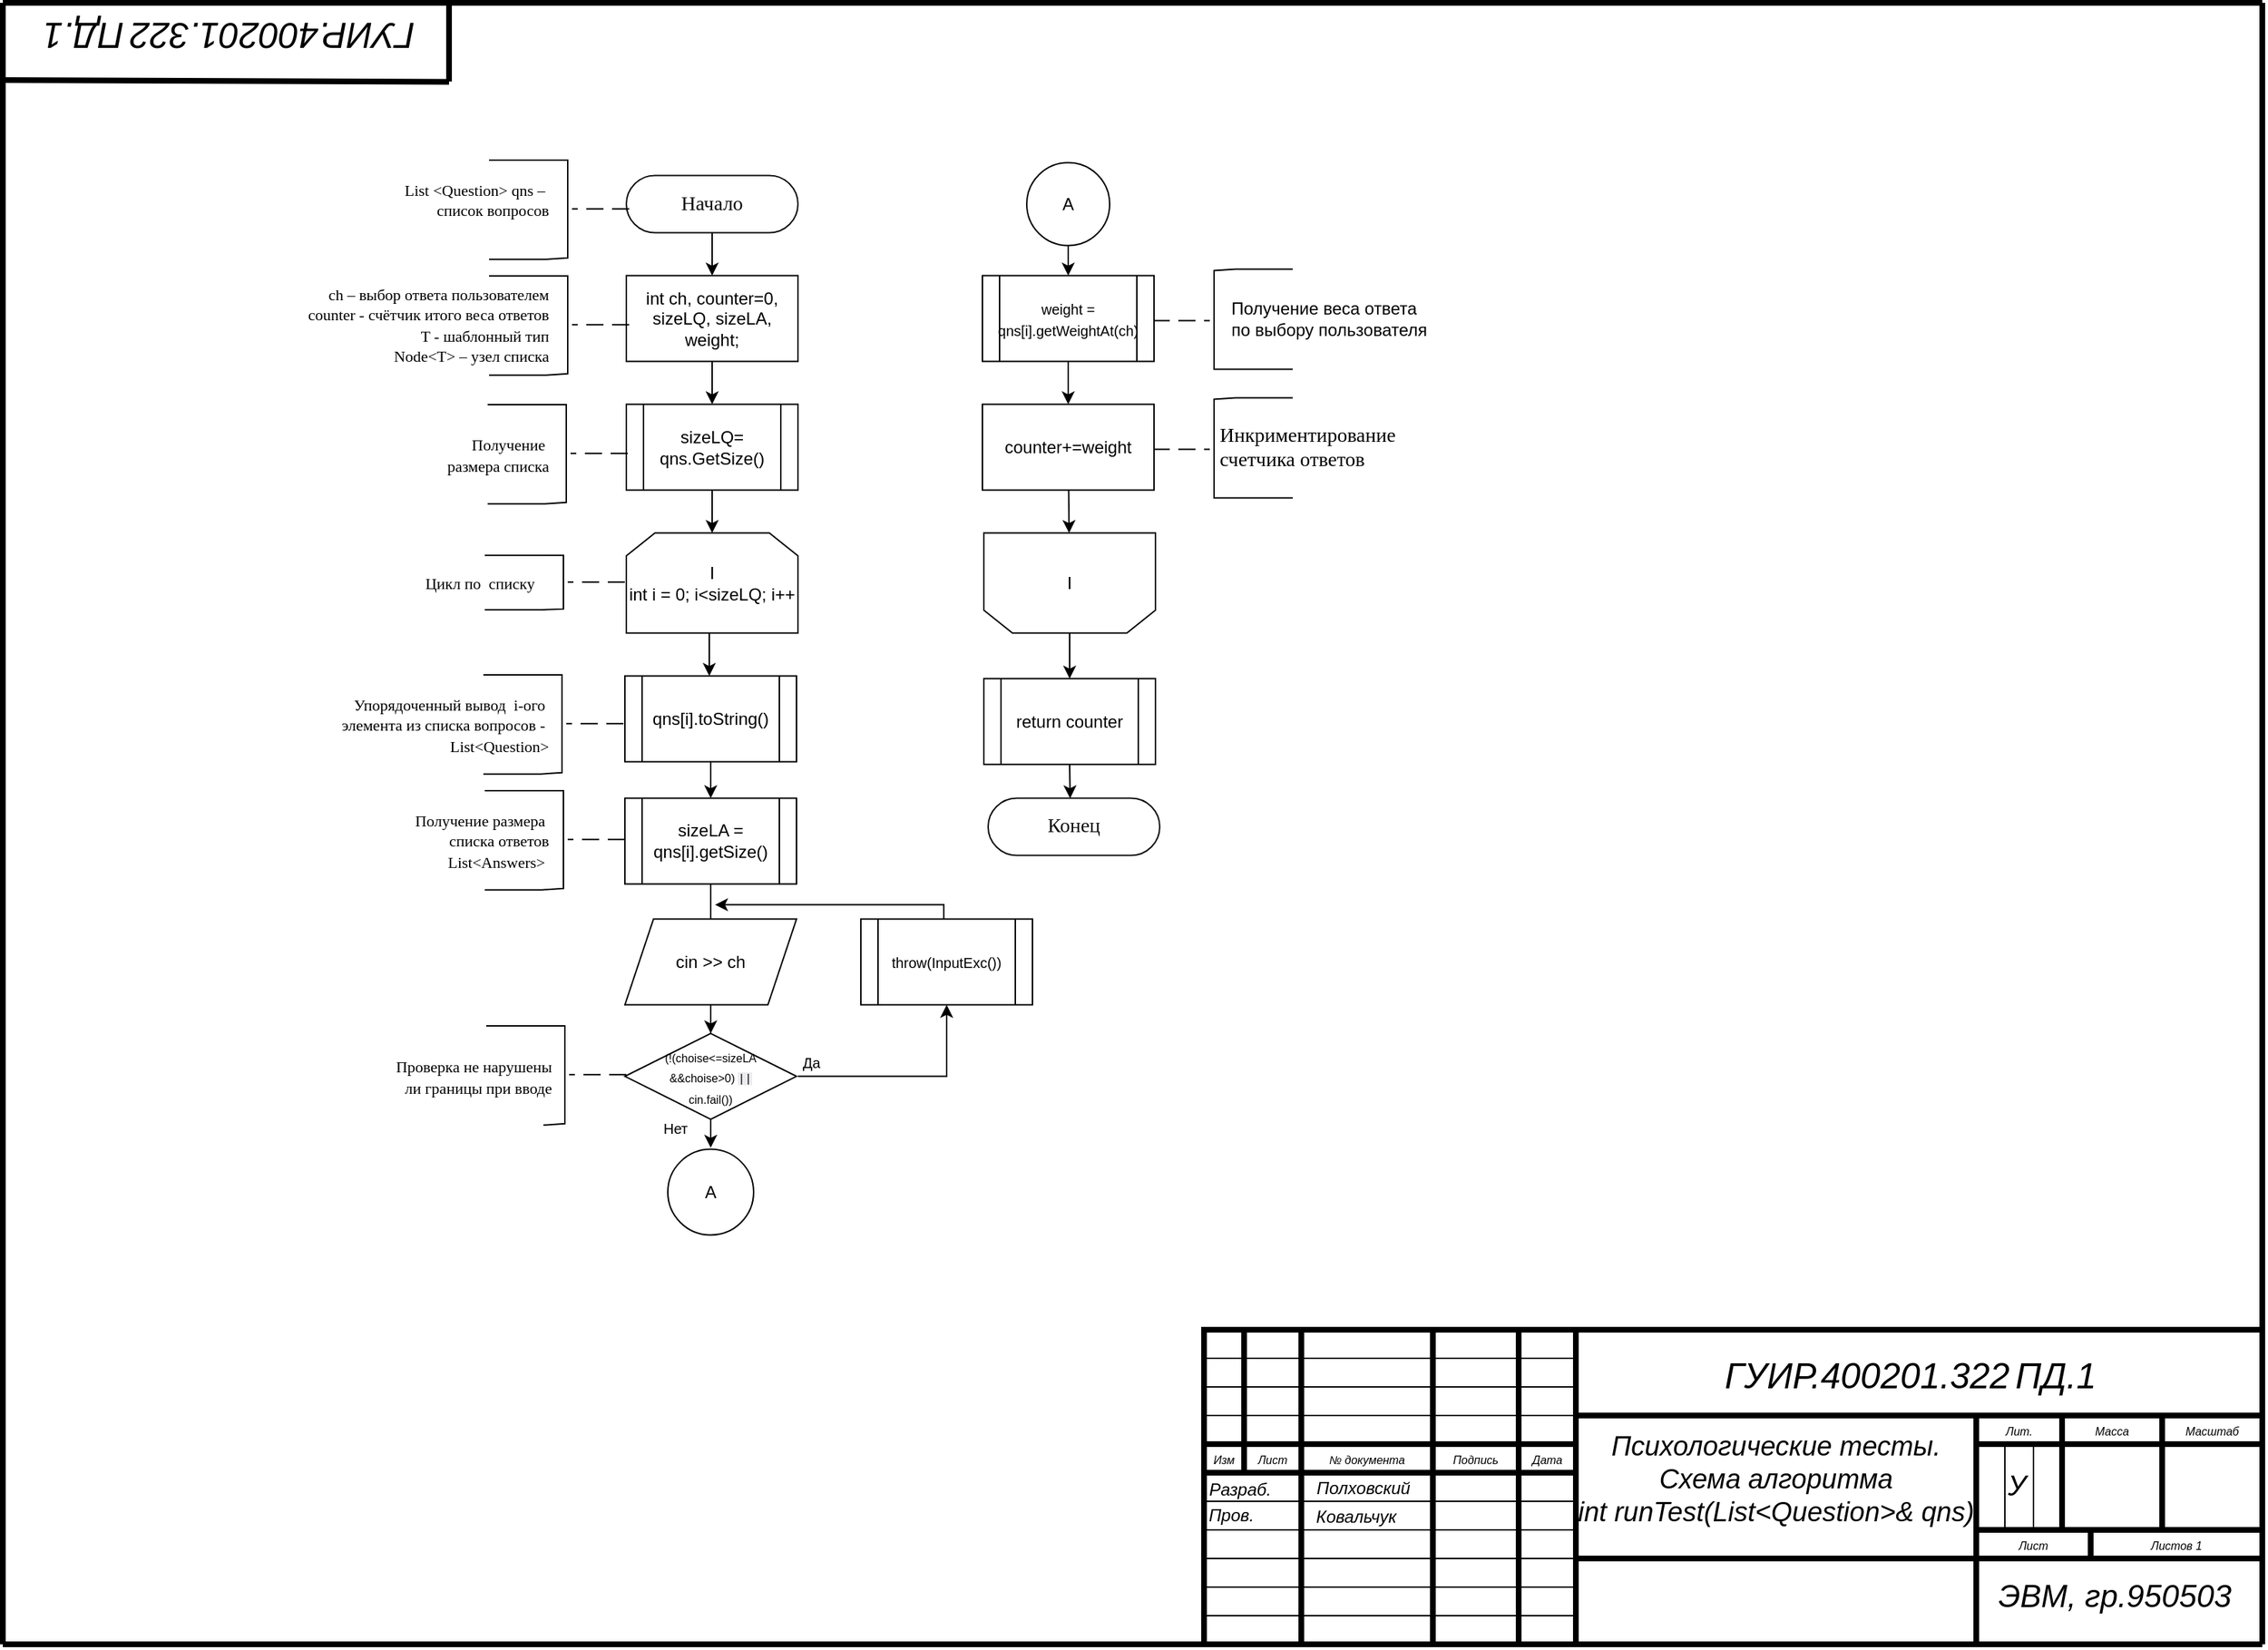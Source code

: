 <mxfile version="14.1.8" type="device"><diagram name="Страница-1" id="Страница-1"><mxGraphModel dx="1753" dy="1710" grid="1" gridSize="10" guides="1" tooltips="1" connect="1" arrows="1" fold="1" page="1" pageScale="1" pageWidth="850" pageHeight="1100" math="0" shadow="0"><root><mxCell id="0"/><mxCell id="1" value="Блок-схема" parent="0"/><mxCell id="FnO-zrAAQBrDC-QwkAzF-134" style="edgeStyle=none;rounded=0;orthogonalLoop=1;jettySize=auto;html=1;exitX=0.5;exitY=1;exitDx=0;exitDy=0;" edge="1" parent="1" source="FnO-zrAAQBrDC-QwkAzF-124" target="FnO-zrAAQBrDC-QwkAzF-126"><mxGeometry relative="1" as="geometry"><Array as="points"><mxPoint x="575" y="680.76"/></Array></mxGeometry></mxCell><mxCell id="FnO-zrAAQBrDC-QwkAzF-133" style="rounded=0;orthogonalLoop=1;jettySize=auto;html=1;entryX=0.5;entryY=1;entryDx=0;entryDy=0;" edge="1" parent="1" target="FnO-zrAAQBrDC-QwkAzF-156"><mxGeometry relative="1" as="geometry"><mxPoint x="750" y="760.76" as="targetPoint"/><mxPoint x="636" y="770.76" as="sourcePoint"/><Array as="points"><mxPoint x="740" y="770.76"/></Array></mxGeometry></mxCell><mxCell id="4" style="vsdxID=3;fillColor=#FFFFFF;gradientColor=none;shape=stencil(nY9LDoAgDERP0z3SI/i5BwkoRAUC+Lu9kGo0Lt3NtK/tFLCOWngFnMUU3Kg2I5MGbIBzY7UKJmUF2ALWvQtqCG6xkrwXhSxqdmvZsNNcxViZ4ewgT64jdDL2hf4E7wsXmsWThd549765c4l+xvYE);strokeColor=#000000;strokeWidth=4;spacingTop=-1;spacingBottom=-1;spacingLeft=-1;spacingRight=-1;labelBackgroundColor=#ffffff;rounded=0;html=1;whiteSpace=wrap;" parent="1" vertex="1"><mxGeometry x="920" y="948" width="740" height="220" as="geometry"/></mxCell><mxCell id="51" style="vsdxID=28;edgeStyle=none;startArrow=none;endArrow=none;startSize=5;endSize=5;strokeWidth=4;strokeColor=#000000;spacingTop=-1;spacingBottom=-1;spacingLeft=-1;spacingRight=-1;verticalAlign=middle;html=1;labelBackgroundColor=#ffffff;rounded=0;" parent="1" edge="1"><mxGeometry relative="1" as="geometry"><Array as="points"/><mxPoint x="948" y="948" as="sourcePoint"/><mxPoint x="948" y="1048" as="targetPoint"/></mxGeometry></mxCell><mxCell id="50" style="vsdxID=27;edgeStyle=none;startArrow=none;endArrow=none;startSize=5;endSize=5;strokeColor=#000000;spacingTop=-1;spacingBottom=-1;spacingLeft=-1;spacingRight=-1;verticalAlign=middle;html=1;labelBackgroundColor=#ffffff;rounded=0;" parent="1" edge="1"><mxGeometry relative="1" as="geometry"><mxPoint as="offset"/><Array as="points"/><mxPoint x="920" y="1148" as="sourcePoint"/><mxPoint x="1180" y="1148" as="targetPoint"/></mxGeometry></mxCell><mxCell id="49" style="vsdxID=26;edgeStyle=none;startArrow=none;endArrow=none;startSize=5;endSize=5;strokeColor=#000000;spacingTop=-1;spacingBottom=-1;spacingLeft=-1;spacingRight=-1;verticalAlign=middle;html=1;labelBackgroundColor=#ffffff;rounded=0;" parent="1" edge="1"><mxGeometry relative="1" as="geometry"><mxPoint as="offset"/><Array as="points"/><mxPoint x="920" y="1128" as="sourcePoint"/><mxPoint x="1180" y="1128" as="targetPoint"/></mxGeometry></mxCell><mxCell id="48" style="vsdxID=25;edgeStyle=none;startArrow=none;endArrow=none;startSize=5;endSize=5;strokeColor=#000000;spacingTop=-1;spacingBottom=-1;spacingLeft=-1;spacingRight=-1;verticalAlign=middle;html=1;labelBackgroundColor=#ffffff;rounded=0;" parent="1" edge="1"><mxGeometry relative="1" as="geometry"><mxPoint as="offset"/><Array as="points"/><mxPoint x="920" y="1108" as="sourcePoint"/><mxPoint x="1180" y="1108" as="targetPoint"/></mxGeometry></mxCell><mxCell id="47" style="vsdxID=24;edgeStyle=none;startArrow=none;endArrow=none;startSize=5;endSize=5;strokeColor=#000000;spacingTop=-1;spacingBottom=-1;spacingLeft=-1;spacingRight=-1;verticalAlign=middle;html=1;labelBackgroundColor=#ffffff;rounded=0;" parent="1" edge="1"><mxGeometry relative="1" as="geometry"><mxPoint as="offset"/><Array as="points"/><mxPoint x="920" y="1088" as="sourcePoint"/><mxPoint x="1180" y="1088" as="targetPoint"/></mxGeometry></mxCell><mxCell id="46" style="vsdxID=23;edgeStyle=none;startArrow=none;endArrow=none;startSize=5;endSize=5;strokeColor=#000000;spacingTop=-1;spacingBottom=-1;spacingLeft=-1;spacingRight=-1;verticalAlign=middle;html=1;labelBackgroundColor=#ffffff;rounded=0;" parent="1" edge="1"><mxGeometry relative="1" as="geometry"><mxPoint as="offset"/><Array as="points"/><mxPoint x="920" y="1068" as="sourcePoint"/><mxPoint x="1180" y="1068" as="targetPoint"/></mxGeometry></mxCell><mxCell id="45" style="vsdxID=22;edgeStyle=none;startArrow=none;endArrow=none;startSize=5;endSize=5;strokeWidth=4;strokeColor=#000000;spacingTop=-1;spacingBottom=-1;spacingLeft=-1;spacingRight=-1;verticalAlign=middle;html=1;labelBackgroundColor=#ffffff;rounded=0;" parent="1" edge="1"><mxGeometry relative="1" as="geometry"><mxPoint as="offset"/><Array as="points"/><mxPoint x="920" y="1048" as="sourcePoint"/><mxPoint x="1180" y="1048" as="targetPoint"/></mxGeometry></mxCell><mxCell id="44" style="vsdxID=21;edgeStyle=none;startArrow=none;endArrow=none;startSize=5;endSize=5;strokeWidth=4;strokeColor=#000000;spacingTop=-1;spacingBottom=-1;spacingLeft=-1;spacingRight=-1;verticalAlign=middle;html=1;labelBackgroundColor=#ffffff;rounded=0;" parent="1" edge="1"><mxGeometry relative="1" as="geometry"><mxPoint as="offset"/><Array as="points"/><mxPoint x="920" y="1028" as="sourcePoint"/><mxPoint x="1180" y="1028" as="targetPoint"/></mxGeometry></mxCell><mxCell id="43" style="vsdxID=20;edgeStyle=none;startArrow=none;endArrow=none;startSize=5;endSize=5;strokeColor=#000000;spacingTop=-1;spacingBottom=-1;spacingLeft=-1;spacingRight=-1;verticalAlign=middle;html=1;labelBackgroundColor=#ffffff;rounded=0;" parent="1" edge="1"><mxGeometry relative="1" as="geometry"><mxPoint as="offset"/><Array as="points"/><mxPoint x="920" y="1008" as="sourcePoint"/><mxPoint x="1180" y="1008" as="targetPoint"/></mxGeometry></mxCell><mxCell id="42" style="vsdxID=19;edgeStyle=none;startArrow=none;endArrow=none;startSize=5;endSize=5;strokeColor=#000000;spacingTop=-1;spacingBottom=-1;spacingLeft=-1;spacingRight=-1;verticalAlign=middle;html=1;labelBackgroundColor=#ffffff;rounded=0;" parent="1" edge="1"><mxGeometry relative="1" as="geometry"><mxPoint as="offset"/><Array as="points"/><mxPoint x="920" y="988" as="sourcePoint"/><mxPoint x="1180" y="988" as="targetPoint"/></mxGeometry></mxCell><mxCell id="41" style="vsdxID=18;edgeStyle=none;startArrow=none;endArrow=none;startSize=5;endSize=5;strokeColor=#000000;spacingTop=-1;spacingBottom=-1;spacingLeft=-1;spacingRight=-1;verticalAlign=middle;html=1;labelBackgroundColor=#ffffff;rounded=0;" parent="1" edge="1"><mxGeometry relative="1" as="geometry"><mxPoint as="offset"/><Array as="points"/><mxPoint x="920" y="968" as="sourcePoint"/><mxPoint x="1180" y="968" as="targetPoint"/></mxGeometry></mxCell><mxCell id="40" style="vsdxID=17;edgeStyle=none;startArrow=none;endArrow=none;startSize=5;endSize=5;strokeWidth=4;strokeColor=#000000;spacingTop=-1;spacingBottom=-1;spacingLeft=-1;spacingRight=-1;verticalAlign=middle;html=1;labelBackgroundColor=#ffffff;rounded=0;" parent="1" edge="1"><mxGeometry relative="1" as="geometry"><Array as="points"/><mxPoint x="988" y="948" as="sourcePoint"/><mxPoint x="988" y="1168" as="targetPoint"/></mxGeometry></mxCell><mxCell id="39" style="vsdxID=16;edgeStyle=none;startArrow=none;endArrow=none;startSize=5;endSize=5;strokeWidth=4;strokeColor=#000000;spacingTop=-1;spacingBottom=-1;spacingLeft=-1;spacingRight=-1;verticalAlign=middle;html=1;labelBackgroundColor=#ffffff;rounded=0;" parent="1" edge="1"><mxGeometry relative="1" as="geometry"><Array as="points"/><mxPoint x="1080" y="948" as="sourcePoint"/><mxPoint x="1080" y="1168" as="targetPoint"/></mxGeometry></mxCell><mxCell id="38" style="vsdxID=15;edgeStyle=none;startArrow=none;endArrow=none;startSize=5;endSize=5;strokeWidth=4;strokeColor=#000000;spacingTop=-1;spacingBottom=-1;spacingLeft=-1;spacingRight=-1;verticalAlign=middle;html=1;labelBackgroundColor=#ffffff;rounded=0;" parent="1" edge="1"><mxGeometry relative="1" as="geometry"><Array as="points"/><mxPoint x="1140" y="948" as="sourcePoint"/><mxPoint x="1140" y="1168" as="targetPoint"/></mxGeometry></mxCell><mxCell id="37" style="vsdxID=14;edgeStyle=none;startArrow=none;endArrow=none;startSize=5;endSize=5;strokeWidth=4;strokeColor=#000000;spacingTop=-1;spacingBottom=-1;spacingLeft=-1;spacingRight=-1;verticalAlign=middle;html=1;labelBackgroundColor=#ffffff;rounded=0;" parent="1" edge="1"><mxGeometry relative="1" as="geometry"><Array as="points"/><mxPoint x="1590" y="1008" as="sourcePoint"/><mxPoint x="1590" y="1088" as="targetPoint"/></mxGeometry></mxCell><mxCell id="36" style="vsdxID=11;edgeStyle=none;startArrow=none;endArrow=none;startSize=5;endSize=5;strokeWidth=4;strokeColor=#000000;spacingTop=-1;spacingBottom=-1;spacingLeft=-1;spacingRight=-1;verticalAlign=middle;html=1;labelBackgroundColor=#ffffff;rounded=0;" parent="1" edge="1"><mxGeometry relative="1" as="geometry"><Array as="points"/><mxPoint x="1540" y="1088" as="sourcePoint"/><mxPoint x="1540" y="1108" as="targetPoint"/></mxGeometry></mxCell><mxCell id="35" style="vsdxID=10;edgeStyle=none;startArrow=none;endArrow=none;startSize=5;endSize=5;strokeWidth=4;strokeColor=#000000;spacingTop=-1;spacingBottom=-1;spacingLeft=-1;spacingRight=-1;verticalAlign=middle;html=1;labelBackgroundColor=#ffffff;rounded=0;" parent="1" edge="1"><mxGeometry relative="1" as="geometry"><Array as="points"/><mxPoint x="1520" y="1008" as="sourcePoint"/><mxPoint x="1520" y="1088" as="targetPoint"/></mxGeometry></mxCell><mxCell id="52" style="vsdxID=273;edgeStyle=none;startArrow=none;endArrow=none;startSize=5;endSize=5;strokeWidth=4;strokeColor=#000000;spacingTop=-1;spacingBottom=-1;spacingLeft=-1;spacingRight=-1;verticalAlign=middle;html=1;labelBackgroundColor=#ffffff;rounded=0;" parent="1" edge="1"><mxGeometry relative="1" as="geometry"><Array as="points"/><mxPoint x="392" y="20" as="sourcePoint"/><mxPoint x="392" y="75" as="targetPoint"/></mxGeometry></mxCell><mxCell id="54" style="vsdxID=388;edgeStyle=none;startArrow=none;endArrow=none;startSize=5;endSize=5;strokeColor=#000000;spacingTop=-1;spacingBottom=-1;spacingLeft=-1;spacingRight=-1;verticalAlign=middle;html=1;labelBackgroundColor=#ffffff;rounded=0;" parent="1" edge="1"><mxGeometry relative="1" as="geometry"><Array as="points"/><mxPoint x="1500" y="1026" as="sourcePoint"/><mxPoint x="1500" y="1088" as="targetPoint"/></mxGeometry></mxCell><mxCell id="57" style="vsdxID=2198;edgeStyle=none;startArrow=none;endArrow=none;startSize=3;endSize=3;strokeWidth=4;strokeColor=#000000;spacingTop=-2;spacingBottom=-2;spacingLeft=-2;spacingRight=-2;verticalAlign=middle;html=1;labelBackgroundColor=#ffffff;rounded=0;" parent="1" edge="1"><mxGeometry relative="1" as="geometry"><Array as="points"/><mxPoint x="1660" y="1168" as="sourcePoint"/><mxPoint x="80" y="1168" as="targetPoint"/></mxGeometry></mxCell><mxCell id="56" style="vsdxID=2197;edgeStyle=none;startArrow=none;endArrow=none;startSize=3;endSize=3;strokeWidth=4;strokeColor=#000000;spacingTop=-2;spacingBottom=-2;spacingLeft=-2;spacingRight=-2;verticalAlign=middle;html=1;labelBackgroundColor=#ffffff;rounded=0;" parent="1" edge="1"><mxGeometry relative="1" as="geometry"><Array as="points"/><mxPoint x="80" y="1168" as="sourcePoint"/><mxPoint x="80" y="20" as="targetPoint"/></mxGeometry></mxCell><mxCell id="55" style="vsdxID=2196;edgeStyle=none;startArrow=none;endArrow=none;startSize=3;endSize=3;strokeWidth=4;strokeColor=#000000;spacingTop=-2;spacingBottom=-2;spacingLeft=-2;spacingRight=-2;verticalAlign=middle;html=1;labelBackgroundColor=#ffffff;rounded=0;" parent="1" edge="1"><mxGeometry relative="1" as="geometry"><Array as="points"/><mxPoint x="1660" y="1168" as="sourcePoint"/><mxPoint x="1660" y="20" as="targetPoint"/></mxGeometry></mxCell><mxCell id="53" style="vsdxID=387;edgeStyle=none;startArrow=none;endArrow=none;startSize=5;endSize=5;strokeColor=#000000;spacingTop=-1;spacingBottom=-1;spacingLeft=-1;spacingRight=-1;verticalAlign=middle;html=1;labelBackgroundColor=#ffffff;rounded=0;" parent="1" edge="1"><mxGeometry relative="1" as="geometry"><Array as="points"/><mxPoint x="1480" y="1026" as="sourcePoint"/><mxPoint x="1480" y="1088" as="targetPoint"/></mxGeometry></mxCell><mxCell id="34" style="vsdxID=9;edgeStyle=none;startArrow=none;endArrow=none;startSize=5;endSize=5;strokeWidth=4;strokeColor=#000000;spacingTop=-1;spacingBottom=-1;spacingLeft=-1;spacingRight=-1;verticalAlign=middle;html=1;labelBackgroundColor=#ffffff;rounded=0;" parent="1" edge="1"><mxGeometry relative="1" as="geometry"><mxPoint as="offset"/><Array as="points"/><mxPoint x="1460" y="1088" as="sourcePoint"/><mxPoint x="1660" y="1088" as="targetPoint"/></mxGeometry></mxCell><mxCell id="33" style="vsdxID=8;edgeStyle=none;startArrow=none;endArrow=none;startSize=5;endSize=5;strokeWidth=4;strokeColor=#000000;spacingTop=-1;spacingBottom=-1;spacingLeft=-1;spacingRight=-1;verticalAlign=middle;html=1;labelBackgroundColor=#ffffff;rounded=0;" parent="1" edge="1"><mxGeometry relative="1" as="geometry"><mxPoint as="offset"/><Array as="points"/><mxPoint x="1460" y="1028" as="sourcePoint"/><mxPoint x="1660" y="1028" as="targetPoint"/></mxGeometry></mxCell><mxCell id="32" style="vsdxID=7;edgeStyle=none;startArrow=none;endArrow=none;startSize=5;endSize=5;strokeWidth=4;strokeColor=#000000;spacingTop=-1;spacingBottom=-1;spacingLeft=-1;spacingRight=-1;verticalAlign=middle;html=1;labelBackgroundColor=#ffffff;rounded=0;" parent="1" edge="1"><mxGeometry relative="1" as="geometry"><Array as="points"/><mxPoint x="1460" y="1008" as="sourcePoint"/><mxPoint x="1460" y="1168" as="targetPoint"/></mxGeometry></mxCell><mxCell id="31" style="vsdxID=6;edgeStyle=none;startArrow=none;endArrow=none;startSize=5;endSize=5;strokeWidth=4;strokeColor=#000000;spacingTop=-1;spacingBottom=-1;spacingLeft=-1;spacingRight=-1;verticalAlign=middle;html=1;labelBackgroundColor=#ffffff;rounded=0;" parent="1" edge="1"><mxGeometry relative="1" as="geometry"><Array as="points"/><mxPoint x="1660" y="1108" as="sourcePoint"/><mxPoint x="1180" y="1108" as="targetPoint"/></mxGeometry></mxCell><mxCell id="30" style="vsdxID=4;edgeStyle=none;startArrow=none;endArrow=none;startSize=5;endSize=5;strokeWidth=4;strokeColor=#000000;spacingTop=-1;spacingBottom=-1;spacingLeft=-1;spacingRight=-1;verticalAlign=middle;html=1;labelBackgroundColor=#ffffff;rounded=0;" parent="1" edge="1"><mxGeometry relative="1" as="geometry"><Array as="points"/><mxPoint x="1180" y="948" as="sourcePoint"/><mxPoint x="1180" y="1168" as="targetPoint"/></mxGeometry></mxCell><mxCell id="29" style="vsdxID=5;edgeStyle=none;startArrow=none;endArrow=none;startSize=5;endSize=5;strokeWidth=4;strokeColor=#000000;spacingTop=-1;spacingBottom=-1;spacingLeft=-1;spacingRight=-1;verticalAlign=middle;html=1;labelBackgroundColor=#ffffff;rounded=0;" parent="1" edge="1"><mxGeometry relative="1" as="geometry"><Array as="points"/><mxPoint x="1660" y="1008" as="sourcePoint"/><mxPoint x="1180" y="1008" as="targetPoint"/></mxGeometry></mxCell><mxCell id="5" value="&lt;font style=&quot;font-size:8px;font-family:Arial;color:#000000;direction:ltr;letter-spacing:0px;line-height:120%;opacity:1&quot;&gt;&lt;i&gt;Изм&lt;br/&gt;&lt;/i&gt;&lt;/font&gt;" style="verticalAlign=middle;align=center;vsdxID=29;fillColor=none;gradientColor=none;shape=stencil(nZBLDoAgDERP0z3SIyjew0SURgSD+Lu9kMZoXLhwN9O+tukAlrNpJg1SzDH4QW/URgNYgZTkjA4UkwJUgGXng+6DX1zLfmoymdXo17xh5zmRJ6Q42BWCfc2oJfdAr+Yv+AP9Cb7OJ3H/2JG1HNGz/84klThPVCc=);strokeColor=none;strokeWidth=4;spacingTop=-1;spacingBottom=-1;spacingLeft=-1;spacingRight=-1;labelBackgroundColor=none;rounded=0;html=1;whiteSpace=wrap;" parent="1" vertex="1"><mxGeometry x="922" y="1030" width="24" height="16" as="geometry"/></mxCell><mxCell id="6" value="&lt;font style=&quot;font-size:8px;font-family:Arial;color:#000000;direction:ltr;letter-spacing:0px;line-height:120%;opacity:1&quot;&gt;&lt;i&gt;Лист&lt;br/&gt;&lt;/i&gt;&lt;/font&gt;" style="verticalAlign=middle;align=center;vsdxID=30;fillColor=none;gradientColor=none;shape=stencil(nZBLDoAgDERP0z3SIyjew0SURgSD+Lu9kMZoXLhwN9O+tukAlrNpJg1SzDH4QW/URgNYgZTkjA4UkwJUgGXng+6DX1zLfmoymdXo17xh5zmRJ6Q42BWCfc2oJfdAr+Yv+AP9Cb7OJ3H/2JG1HNGz/84klThPVCc=);strokeColor=none;strokeWidth=4;spacingTop=-1;spacingBottom=-1;spacingLeft=-1;spacingRight=-1;labelBackgroundColor=none;rounded=0;html=1;whiteSpace=wrap;" parent="1" vertex="1"><mxGeometry x="950" y="1030" width="36" height="16" as="geometry"/></mxCell><mxCell id="7" value="&lt;font style=&quot;font-size:8px;font-family:Arial;color:#000000;direction:ltr;letter-spacing:0px;line-height:120%;opacity:1&quot;&gt;&lt;i&gt;№ документа&lt;br/&gt;&lt;/i&gt;&lt;/font&gt;" style="verticalAlign=middle;align=center;vsdxID=31;fillColor=none;gradientColor=none;shape=stencil(nZBLDoAgDERP0z3SIyjew0SURgSD+Lu9kMZoXLhwN9O+tukAlrNpJg1SzDH4QW/URgNYgZTkjA4UkwJUgGXng+6DX1zLfmoymdXo17xh5zmRJ6Q42BWCfc2oJfdAr+Yv+AP9Cb7OJ3H/2JG1HNGz/84klThPVCc=);strokeColor=none;strokeWidth=4;spacingTop=-1;spacingBottom=-1;spacingLeft=-1;spacingRight=-1;labelBackgroundColor=none;rounded=0;html=1;whiteSpace=wrap;" parent="1" vertex="1"><mxGeometry x="990" y="1030" width="88" height="16" as="geometry"/></mxCell><mxCell id="8" value="&lt;font style=&quot;font-size:8px;font-family:Arial;color:#000000;direction:ltr;letter-spacing:0px;line-height:120%;opacity:1&quot;&gt;&lt;i&gt;Подпись&lt;br/&gt;&lt;/i&gt;&lt;/font&gt;" style="verticalAlign=middle;align=center;vsdxID=32;fillColor=none;gradientColor=none;shape=stencil(nZBLDoAgDERP0z3SIyjew0SURgSD+Lu9kMZoXLhwN9O+tukAlrNpJg1SzDH4QW/URgNYgZTkjA4UkwJUgGXng+6DX1zLfmoymdXo17xh5zmRJ6Q42BWCfc2oJfdAr+Yv+AP9Cb7OJ3H/2JG1HNGz/84klThPVCc=);strokeColor=none;strokeWidth=4;spacingTop=-1;spacingBottom=-1;spacingLeft=-1;spacingRight=-1;labelBackgroundColor=none;rounded=0;html=1;whiteSpace=wrap;" parent="1" vertex="1"><mxGeometry x="1082" y="1030" width="56" height="16" as="geometry"/></mxCell><mxCell id="9" value="&lt;font style=&quot;font-size:8px;font-family:Arial;color:#000000;direction:ltr;letter-spacing:0px;line-height:120%;opacity:1&quot;&gt;&lt;i&gt;Дата&lt;br/&gt;&lt;/i&gt;&lt;/font&gt;" style="verticalAlign=middle;align=center;vsdxID=33;fillColor=none;gradientColor=none;shape=stencil(nZBLDoAgDERP0z3SIyjew0SURgSD+Lu9kMZoXLhwN9O+tukAlrNpJg1SzDH4QW/URgNYgZTkjA4UkwJUgGXng+6DX1zLfmoymdXo17xh5zmRJ6Q42BWCfc2oJfdAr+Yv+AP9Cb7OJ3H/2JG1HNGz/84klThPVCc=);strokeColor=none;strokeWidth=4;spacingTop=-1;spacingBottom=-1;spacingLeft=-1;spacingRight=-1;labelBackgroundColor=none;rounded=0;html=1;whiteSpace=wrap;" parent="1" vertex="1"><mxGeometry x="1142" y="1030" width="36" height="16" as="geometry"/></mxCell><mxCell id="10" value="&lt;font style=&quot;font-size:8px;font-family:Arial;color:#000000;direction:ltr;letter-spacing:0px;line-height:120%;opacity:1&quot;&gt;&lt;i&gt;Лит.&lt;br/&gt;&lt;/i&gt;&lt;/font&gt;" style="verticalAlign=middle;align=center;vsdxID=34;fillColor=none;gradientColor=none;shape=stencil(nZBLDoAgDERP0z3SIyjew0SURgSD+Lu9kMZoXLhwN9O+tukAlrNpJg1SzDH4QW/URgNYgZTkjA4UkwJUgGXng+6DX1zLfmoymdXo17xh5zmRJ6Q42BWCfc2oJfdAr+Yv+AP9Cb7OJ3H/2JG1HNGz/84klThPVCc=);strokeColor=none;strokeWidth=4;spacingTop=-1;spacingBottom=-1;spacingLeft=-1;spacingRight=-1;labelBackgroundColor=none;rounded=0;html=1;whiteSpace=wrap;" parent="1" vertex="1"><mxGeometry x="1462" y="1010" width="56" height="16" as="geometry"/></mxCell><mxCell id="11" value="&lt;font style=&quot;font-size:8px;font-family:Arial;color:#000000;direction:ltr;letter-spacing:0px;line-height:120%;opacity:1&quot;&gt;&lt;i&gt;Масса&lt;br/&gt;&lt;/i&gt;&lt;/font&gt;" style="verticalAlign=middle;align=center;vsdxID=35;fillColor=none;gradientColor=none;shape=stencil(nZBLDoAgDERP0z3SIyjew0SURgSD+Lu9kMZoXLhwN9O+tukAlrNpJg1SzDH4QW/URgNYgZTkjA4UkwJUgGXng+6DX1zLfmoymdXo17xh5zmRJ6Q42BWCfc2oJfdAr+Yv+AP9Cb7OJ3H/2JG1HNGz/84klThPVCc=);strokeColor=none;strokeWidth=4;spacingTop=-1;spacingBottom=-1;spacingLeft=-1;spacingRight=-1;labelBackgroundColor=none;rounded=0;html=1;whiteSpace=wrap;" parent="1" vertex="1"><mxGeometry x="1522" y="1010" width="66" height="16" as="geometry"/></mxCell><mxCell id="12" value="&lt;font style=&quot;font-size:8px;font-family:Arial;color:#000000;direction:ltr;letter-spacing:0px;line-height:120%;opacity:1&quot;&gt;&lt;i&gt;Масштаб&lt;br/&gt;&lt;/i&gt;&lt;/font&gt;" style="verticalAlign=middle;align=center;vsdxID=36;fillColor=none;gradientColor=none;shape=stencil(nZBLDoAgDERP0z3SIyjew0SURgSD+Lu9kMZoXLhwN9O+tukAlrNpJg1SzDH4QW/URgNYgZTkjA4UkwJUgGXng+6DX1zLfmoymdXo17xh5zmRJ6Q42BWCfc2oJfdAr+Yv+AP9Cb7OJ3H/2JG1HNGz/84klThPVCc=);strokeColor=none;strokeWidth=4;spacingTop=-1;spacingBottom=-1;spacingLeft=-1;spacingRight=-1;labelBackgroundColor=none;rounded=0;html=1;whiteSpace=wrap;" parent="1" vertex="1"><mxGeometry x="1592" y="1010" width="66" height="16" as="geometry"/></mxCell><mxCell id="13" value="&lt;font style=&quot;font-size:8px;font-family:Arial;color:#000000;direction:ltr;letter-spacing:0px;line-height:120%;opacity:1&quot;&gt;&lt;i&gt;Лист &lt;br/&gt;&lt;/i&gt;&lt;/font&gt;" style="verticalAlign=middle;align=center;vsdxID=37;fillColor=none;gradientColor=none;shape=stencil(nZBLDoAgDERP0z3SIyjew0SURgSD+Lu9kMZoXLhwN9O+tukAlrNpJg1SzDH4QW/URgNYgZTkjA4UkwJUgGXng+6DX1zLfmoymdXo17xh5zmRJ6Q42BWCfc2oJfdAr+Yv+AP9Cb7OJ3H/2JG1HNGz/84klThPVCc=);strokeColor=none;strokeWidth=4;spacingTop=-1;spacingBottom=-1;spacingLeft=-1;spacingRight=-1;labelBackgroundColor=none;rounded=0;html=1;whiteSpace=wrap;" parent="1" vertex="1"><mxGeometry x="1462" y="1090" width="76" height="16" as="geometry"/></mxCell><mxCell id="14" value="&lt;font style=&quot;font-size:8px;font-family:Arial;color:#000000;direction:ltr;letter-spacing:0px;line-height:120%;opacity:1&quot;&gt;&lt;i&gt;Листов &lt;/i&gt;&lt;/font&gt;&lt;font style=&quot;font-size:8px;font-family:Arial;color:#000000;direction:ltr;letter-spacing:0px;line-height:120%;opacity:1&quot;&gt;&lt;i&gt;1&lt;br/&gt;&lt;/i&gt;&lt;/font&gt;" style="verticalAlign=middle;align=center;vsdxID=38;fillColor=none;gradientColor=none;shape=stencil(nZBLDoAgDERP0z3SIyjew0SURgSD+Lu9kMZoXLhwN9O+tukAlrNpJg1SzDH4QW/URgNYgZTkjA4UkwJUgGXng+6DX1zLfmoymdXo17xh5zmRJ6Q42BWCfc2oJfdAr+Yv+AP9Cb7OJ3H/2JG1HNGz/84klThPVCc=);strokeColor=none;strokeWidth=4;spacingTop=-1;spacingBottom=-1;spacingLeft=-1;spacingRight=-1;labelBackgroundColor=none;rounded=0;html=1;whiteSpace=wrap;" parent="1" vertex="1"><mxGeometry x="1542" y="1090" width="116" height="16" as="geometry"/></mxCell><mxCell id="15" value="&lt;p style=&quot;margin-left: 0 ; margin-right: 0 ; margin-top: 0px ; margin-bottom: 0px ; text-indent: 0 ; direction: rtl&quot;&gt;&lt;font style=&quot;font-size: 12px ; font-family: &amp;#34;arial&amp;#34; ; color: #000000 ; direction: ltr ; letter-spacing: 0px ; line-height: 120% ; opacity: 1&quot;&gt;&lt;i&gt;.Разраб.&lt;br&gt;&lt;/i&gt;&lt;/font&gt;&lt;/p&gt;" style="verticalAlign=middle;align=right;vsdxID=39;fillColor=none;gradientColor=none;shape=stencil(nZBLDoAgDERP0z3SIyjew0SURgSD+Lu9kMZoXLhwN9O+tukAlrNpJg1SzDH4QW/URgNYgZTkjA4UkwJUgGXng+6DX1zLfmoymdXo17xh5zmRJ6Q42BWCfc2oJfdAr+Yv+AP9Cb7OJ3H/2JG1HNGz/84klThPVCc=);strokeColor=none;strokeWidth=4;spacingTop=-1;spacingBottom=-1;spacingLeft=-1;spacingRight=-1;labelBackgroundColor=none;rounded=0;html=1;whiteSpace=wrap;" parent="1" vertex="1"><mxGeometry x="900" y="1052" width="68" height="16" as="geometry"/></mxCell><mxCell id="16" value="&lt;p style=&quot;margin-left: 0 ; margin-right: 0 ; margin-top: 0px ; margin-bottom: 0px ; text-indent: 0 ; direction: rtl&quot;&gt;&lt;font style=&quot;font-size: 12px ; font-family: &amp;#34;arial&amp;#34; ; color: #000000 ; direction: ltr ; letter-spacing: 0px ; line-height: 120% ; opacity: 1&quot;&gt;&lt;i&gt;.Пров&lt;br&gt;&lt;/i&gt;&lt;/font&gt;&lt;/p&gt;" style="verticalAlign=middle;align=right;vsdxID=40;fillColor=none;gradientColor=none;shape=stencil(nZBLDoAgDERP0z3SIyjew0SURgSD+Lu9kMZoXLhwN9O+tukAlrNpJg1SzDH4QW/URgNYgZTkjA4UkwJUgGXng+6DX1zLfmoymdXo17xh5zmRJ6Q42BWCfc2oJfdAr+Yv+AP9Cb7OJ3H/2JG1HNGz/84klThPVCc=);strokeColor=none;strokeWidth=4;spacingTop=-1;spacingBottom=-1;spacingLeft=-1;spacingRight=-1;labelBackgroundColor=none;rounded=0;html=1;whiteSpace=wrap;" parent="1" vertex="1"><mxGeometry x="892" y="1068" width="64" height="20" as="geometry"/></mxCell><mxCell id="17" value="&lt;p style=&quot;margin-left: 0 ; margin-right: 0 ; margin-top: 0px ; margin-bottom: 0px ; text-indent: 0 ; direction: rtl&quot;&gt;&lt;font style=&quot;font-size: 25px ; font-family: &amp;#34;arial&amp;#34; ; color: #000000 ; direction: ltr ; letter-spacing: 0px ; line-height: 120% ; opacity: 1&quot;&gt;&lt;i&gt;ГУИР.&lt;/i&gt;&lt;/font&gt;&lt;font style=&quot;font-size: 25px ; font-family: &amp;#34;arial&amp;#34; ; color: #000000 ; direction: ltr ; letter-spacing: 0px ; line-height: 120% ; opacity: 1&quot;&gt;&lt;i&gt;400201.322&lt;/i&gt;&lt;/font&gt;&lt;font style=&quot;font-size: 16px ; font-family: &amp;#34;times new roman&amp;#34; ; color: #000000 ; direction: ltr ; letter-spacing: 0px ; line-height: 120% ; opacity: 1&quot;&gt;&amp;nbsp;&lt;/font&gt;&lt;font style=&quot;font-size: 28px ; font-family: &amp;#34;arial&amp;#34; ; color: #000000 ; direction: ltr ; letter-spacing: 0px ; line-height: 120% ; opacity: 1&quot;&gt;&lt;i&gt;&lt;/i&gt;&lt;/font&gt;&lt;font style=&quot;font-size: 25px ; font-family: &amp;#34;arial&amp;#34; ; color: #000000 ; direction: ltr ; letter-spacing: 0px ; line-height: 120% ; opacity: 1&quot;&gt;&lt;i&gt;ПД&lt;/i&gt;&lt;/font&gt;&lt;font style=&quot;font-size: 25px ; font-family: &amp;#34;arial&amp;#34; ; color: #000000 ; direction: ltr ; letter-spacing: 0px ; line-height: 120% ; opacity: 1&quot;&gt;&lt;i&gt;.1&lt;/i&gt;&lt;/font&gt;&lt;font style=&quot;font-size: 28px ; font-family: &amp;#34;arial&amp;#34; ; color: #000000 ; direction: ltr ; letter-spacing: 0px ; line-height: 120% ; opacity: 1&quot;&gt;&lt;i&gt;&lt;br&gt;&lt;/i&gt;&lt;/font&gt;&lt;/p&gt;" style="verticalAlign=middle;align=center;vsdxID=222;fillColor=none;gradientColor=none;shape=stencil(nZBLDoAgDERP0z3SIyjew0SURgSD+Lu9kMZoXLhwN9O+tukAlrNpJg1SzDH4QW/URgNYgZTkjA4UkwJUgGXng+6DX1zLfmoymdXo17xh5zmRJ6Q42BWCfc2oJfdAr+Yv+AP9Cb7OJ3H/2JG1HNGz/84klThPVCc=);strokeColor=none;spacingTop=-1;spacingBottom=-1;spacingLeft=-1;spacingRight=-1;labelBackgroundColor=none;rounded=0;html=1;whiteSpace=wrap;" parent="1" vertex="1"><mxGeometry x="1209" y="971" width="410" height="16" as="geometry"/></mxCell><mxCell id="18" value="&lt;font style=&quot;font-size:20px;font-family:Arial;color:#000000;direction:ltr;letter-spacing:0px;line-height:120%;opacity:1&quot;&gt;&lt;i&gt;У&lt;br/&gt;&lt;/i&gt;&lt;/font&gt;" style="verticalAlign=middle;align=center;vsdxID=233;fillColor=none;gradientColor=none;shape=stencil(nZBLDoAgDERP0z3SIyjew0SURgSD+Lu9kMZoXLhwN9O+tukAlrNpJg1SzDH4QW/URgNYgZTkjA4UkwJUgGXng+6DX1zLfmoymdXo17xh5zmRJ6Q42BWCfc2oJfdAr+Yv+AP9Cb7OJ3H/2JG1HNGz/84klThPVCc=);strokeColor=none;spacingTop=-1;spacingBottom=-1;spacingLeft=-1;spacingRight=-1;labelBackgroundColor=none;rounded=0;html=1;whiteSpace=wrap;" parent="1" vertex="1"><mxGeometry x="1418" y="1048" width="141" height="16" as="geometry"/></mxCell><mxCell id="19" value="&lt;font style=&quot;font-size: 12px ; font-family: &amp;#34;arial&amp;#34; ; color: #000000 ; direction: ltr ; letter-spacing: 0px ; line-height: 120% ; opacity: 1&quot;&gt;&lt;i&gt;Полховский&lt;br&gt;&lt;/i&gt;&lt;/font&gt;" style="verticalAlign=middle;align=center;vsdxID=236;fillColor=none;gradientColor=none;shape=stencil(nZBLDoAgDERP0z3SIyjew0SURgSD+Lu9kMZoXLhwN9O+tukAlrNpJg1SzDH4QW/URgNYgZTkjA4UkwJUgGXng+6DX1zLfmoymdXo17xh5zmRJ6Q42BWCfc2oJfdAr+Yv+AP9Cb7OJ3H/2JG1HNGz/84klThPVCc=);strokeColor=none;spacingTop=-1;spacingBottom=-1;spacingLeft=-1;spacingRight=-1;labelBackgroundColor=none;rounded=0;html=1;whiteSpace=wrap;" parent="1" vertex="1"><mxGeometry x="961" y="1051" width="141" height="16" as="geometry"/></mxCell><mxCell id="20" value="&lt;font style=&quot;font-size:12px;font-family:Arial;color:#000000;direction:ltr;letter-spacing:0px;line-height:120%;opacity:1&quot;&gt;&lt;i&gt;Ковальчук&lt;br/&gt;&lt;/i&gt;&lt;/font&gt;" style="verticalAlign=middle;align=center;vsdxID=237;fillColor=none;gradientColor=none;shape=stencil(nZBLDoAgDERP0z3SIyjew0SURgSD+Lu9kMZoXLhwN9O+tukAlrNpJg1SzDH4QW/URgNYgZTkjA4UkwJUgGXng+6DX1zLfmoymdXo17xh5zmRJ6Q42BWCfc2oJfdAr+Yv+AP9Cb7OJ3H/2JG1HNGz/84klThPVCc=);strokeColor=none;spacingTop=-1;spacingBottom=-1;spacingLeft=-1;spacingRight=-1;labelBackgroundColor=none;rounded=0;html=1;whiteSpace=wrap;" parent="1" vertex="1"><mxGeometry x="956" y="1071" width="141" height="16" as="geometry"/></mxCell><mxCell id="21" value="&lt;font style=&quot;font-size:22px;font-family:Arial;color:#000000;direction:ltr;letter-spacing:0px;line-height:120%;opacity:1&quot;&gt;&lt;i&gt;ЭВМ, гр.950503&lt;/i&gt;&lt;/font&gt;&lt;font style=&quot;font-size:22px;font-family:Arial;color:#000000;direction:ltr;letter-spacing:0px;line-height:120%;opacity:1&quot;&gt;&lt;i&gt;&lt;br/&gt;&lt;/i&gt;&lt;/font&gt;" style="verticalAlign=middle;align=center;vsdxID=262;fillColor=none;gradientColor=none;shape=stencil(nZBLDoAgDERP0z3SIyjew0SURgSD+Lu9kMZoXLhwN9O+tukAlrNpJg1SzDH4QW/URgNYgZTkjA4UkwJUgGXng+6DX1zLfmoymdXo17xh5zmRJ6Q42BWCfc2oJfdAr+Yv+AP9Cb7OJ3H/2JG1HNGz/84klThPVCc=);strokeColor=none;spacingTop=-1;spacingBottom=-1;spacingLeft=-1;spacingRight=-1;labelBackgroundColor=none;rounded=0;html=1;whiteSpace=wrap;" parent="1" vertex="1"><mxGeometry x="1460" y="1127" width="194" height="16" as="geometry"/></mxCell><mxCell id="22" value="&lt;p style=&quot;margin-left: 0 ; margin-right: 0 ; margin-top: 0px ; margin-bottom: 0px ; text-indent: 0 ; direction: rtl&quot;&gt;&lt;font style=&quot;font-size: 25px ; font-family: &amp;#34;arial&amp;#34; ; color: #000000 ; direction: ltr ; letter-spacing: 0px ; line-height: 120% ; opacity: 1&quot;&gt;&lt;i&gt;ГУИР.&lt;/i&gt;&lt;/font&gt;&lt;font style=&quot;font-size: 25px ; font-family: &amp;#34;arial&amp;#34; ; color: #000000 ; direction: ltr ; letter-spacing: 0px ; line-height: 120% ; opacity: 1&quot;&gt;&lt;i&gt;400201.322&lt;/i&gt;&lt;/font&gt;&lt;font style=&quot;font-size: 16px ; font-family: &amp;#34;times new roman&amp;#34; ; color: #000000 ; direction: ltr ; letter-spacing: 0px ; line-height: 120% ; opacity: 1&quot;&gt;&amp;nbsp;&lt;/font&gt;&lt;font style=&quot;font-size: 28px ; font-family: &amp;#34;arial&amp;#34; ; color: #000000 ; direction: ltr ; letter-spacing: 0px ; line-height: 120% ; opacity: 1&quot;&gt;&lt;i&gt;&lt;/i&gt;&lt;/font&gt;&lt;font style=&quot;font-size: 25px ; font-family: &amp;#34;arial&amp;#34; ; color: #000000 ; direction: ltr ; letter-spacing: 0px ; line-height: 120% ; opacity: 1&quot;&gt;&lt;i&gt;ПД&lt;/i&gt;&lt;/font&gt;&lt;font style=&quot;font-size: 25px ; font-family: &amp;#34;arial&amp;#34; ; color: #000000 ; direction: ltr ; letter-spacing: 0px ; line-height: 120% ; opacity: 1&quot;&gt;&lt;i&gt;.1&lt;/i&gt;&lt;/font&gt;&lt;font style=&quot;font-size: 28px ; font-family: &amp;#34;arial&amp;#34; ; color: #000000 ; direction: ltr ; letter-spacing: 0px ; line-height: 120% ; opacity: 1&quot;&gt;&lt;i&gt;&lt;br&gt;&lt;/i&gt;&lt;/font&gt;&lt;/p&gt;" style="verticalAlign=middle;align=center;vsdxID=275;rotation=180;fillColor=none;gradientColor=none;shape=stencil(nZBLDoAgDERP0z3SIyjew0SURgSD+Lu9kMZoXLhwN9O+tukAlrNpJg1SzDH4QW/URgNYgZTkjA4UkwJUgGXng+6DX1zLfmoymdXo17xh5zmRJ6Q42BWCfc2oJfdAr+Yv+AP9Cb7OJ3H/2JG1HNGz/84klThPVCc=);strokeColor=none;spacingTop=-1;spacingBottom=-1;spacingLeft=-1;spacingRight=-1;labelBackgroundColor=none;rounded=0;html=1;whiteSpace=wrap;" parent="1" vertex="1"><mxGeometry x="84" y="36" width="308" height="16" as="geometry"/></mxCell><mxCell id="23" value="&lt;font style=&quot;font-size: 19px ; font-family: &amp;#34;arial&amp;#34; ; color: #000000 ; direction: ltr ; letter-spacing: 0px ; line-height: 120% ; opacity: 1&quot;&gt;&lt;i&gt;Психологические тесты.&lt;br&gt;Схема алгоритма &lt;br&gt;int runTest(List&amp;lt;Question&amp;gt;&amp;amp; qns)&lt;br&gt;&lt;br&gt;&lt;/i&gt;&lt;/font&gt;" style="verticalAlign=middle;align=center;vsdxID=565;fillColor=none;gradientColor=none;shape=stencil(nZBLDoAgDERP0z3SIyjew0SURgSD+Lu9kMZoXLhwN9O+tukAlrNpJg1SzDH4QW/URgNYgZTkjA4UkwJUgGXng+6DX1zLfmoymdXo17xh5zmRJ6Q42BWCfc2oJfdAr+Yv+AP9Cb7OJ3H/2JG1HNGz/84klThPVCc=);strokeColor=none;spacingTop=-1;spacingBottom=-1;spacingLeft=-1;spacingRight=-1;labelBackgroundColor=none;rounded=0;html=1;whiteSpace=wrap;" parent="1" vertex="1"><mxGeometry x="1180" y="1014" width="280" height="100" as="geometry"/></mxCell><mxCell id="25" parent="1" vertex="1"><mxGeometry x="80" y="74" as="geometry"/></mxCell><mxCell id="26" parent="1" vertex="1"><mxGeometry x="392" y="75" as="geometry"/></mxCell><mxCell id="27" style="vsdxID=272;edgeStyle=none;startArrow=none;endArrow=none;startSize=5;endSize=5;strokeWidth=4;strokeColor=#000000;spacingTop=-1;spacingBottom=-1;spacingLeft=-1;spacingRight=-1;verticalAlign=middle;html=1;labelBackgroundColor=#ffffff;rounded=0;" parent="1" source="25" target="26" edge="1"><mxGeometry relative="1" as="geometry"><Array as="points"><mxPoint x="80" y="74"/><mxPoint x="392" y="75.2"/></Array></mxGeometry></mxCell><mxCell id="28" style="vsdxID=2;edgeStyle=none;startArrow=none;endArrow=none;startSize=5;endSize=5;strokeWidth=4;strokeColor=#000000;spacingTop=-1;spacingBottom=-1;spacingLeft=-1;spacingRight=-1;verticalAlign=middle;html=1;labelBackgroundColor=#ffffff;rounded=0;" parent="1" edge="1"><mxGeometry relative="1" as="geometry"><Array as="points"/><mxPoint x="1660" y="20" as="sourcePoint"/><mxPoint x="80" y="20" as="targetPoint"/></mxGeometry></mxCell><mxCell id="FnO-zrAAQBrDC-QwkAzF-89" value="" style="edgeStyle=orthogonalEdgeStyle;rounded=0;orthogonalLoop=1;jettySize=auto;html=1;" edge="1" parent="1" source="FnO-zrAAQBrDC-QwkAzF-58" target="FnO-zrAAQBrDC-QwkAzF-71"><mxGeometry relative="1" as="geometry"/></mxCell><mxCell id="FnO-zrAAQBrDC-QwkAzF-58" value="int ch, counter=0, sizeLQ, sizeLA, weight;" style="rounded=0;whiteSpace=wrap;html=1;" vertex="1" parent="1"><mxGeometry x="516" y="210.76" width="120" height="60" as="geometry"/></mxCell><mxCell id="FnO-zrAAQBrDC-QwkAzF-91" value="" style="edgeStyle=orthogonalEdgeStyle;rounded=0;orthogonalLoop=1;jettySize=auto;html=1;" edge="1" parent="1" source="FnO-zrAAQBrDC-QwkAzF-60" target="FnO-zrAAQBrDC-QwkAzF-58"><mxGeometry relative="1" as="geometry"/></mxCell><mxCell id="FnO-zrAAQBrDC-QwkAzF-60" value="&lt;font style=&quot;font-size:14px;font-family:Calibri;color:#0c0c0c;direction:ltr;letter-spacing:0px;line-height:120%;opacity:1&quot;&gt;Начало&lt;br/&gt;&lt;/font&gt;" style="verticalAlign=middle;align=center;vsdxID=738;fillColor=#ffffff;gradientColor=none;shape=stencil(tVJBDsIgEHwNRxpkY/Ve6z+IpS0RoVnQ1t8LUmO1aS/G2+zO7G4GhkDhWtFJwpnzaM+yV5VvCRwI58q0EpUPiEBJoKgtygbt1VSp7kRURnSxt7hhSHObPMt3cYqz+9hh7Fkfk1wrM5HvIQNYkws8BQ7n23HUb5N8eeGLp2JQjqL1witrPjgtsJE0nKK1Fs14KlGul7KbtFe8zK3/5GT5Jf/iJYD3n9ZK6xSJKf+dgdBK+YHyAQ==);strokeColor=#0c0c0c;spacingTop=-1;spacingBottom=-1;spacingLeft=-1;spacingRight=-1;labelBackgroundColor=none;rounded=0;html=1;whiteSpace=wrap;" vertex="1" parent="1"><mxGeometry x="516" y="140.76" width="120" height="40" as="geometry"/></mxCell><mxCell id="FnO-zrAAQBrDC-QwkAzF-62" value="&lt;p style=&quot;margin-left: 0 ; margin-right: 0 ; margin-top: 0px ; margin-bottom: 0px ; text-indent: 0 ; direction: ltr&quot;&gt;&lt;font style=&quot;font-size: 11px ; font-family: &amp;#34;calibri&amp;#34; ; color: #000000 ; direction: ltr ; letter-spacing: 0px ; line-height: 120% ; opacity: 1&quot;&gt;List &amp;lt;Question&amp;gt; qns –&amp;nbsp;&lt;/font&gt;&lt;/p&gt;&lt;p style=&quot;margin-left: 0 ; margin-right: 0 ; margin-top: 0px ; margin-bottom: 0px ; text-indent: 0 ; direction: ltr&quot;&gt;&lt;font style=&quot;font-size: 11px ; font-family: &amp;#34;themed&amp;#34; ; color: #000000 ; direction: ltr ; letter-spacing: 0px ; line-height: 120% ; opacity: 1&quot;&gt;&amp;nbsp;список вопросов&lt;br&gt;&lt;/font&gt;&lt;br&gt;&lt;/p&gt;" style="verticalAlign=middle;align=right;vsdxID=761;fillColor=none;gradientColor=none;shape=stencil(nZBLDoAgDERP0z3SIyjew0SURgSD+Lu9kMZoXLhwN9O+tukAlrNpJg1SzDH4QW/URgNYgZTkjA4UkwJUgGXng+6DX1zLfmoymdXo17xh5zmRJ6Q42BWCfc2oJfdAr+Yv+AP9Cb7OJ3H/2JG1HNGz/84klThPVCc=);strokeColor=none;labelBackgroundColor=none;rounded=0;html=1;whiteSpace=wrap;" vertex="1" parent="1"><mxGeometry x="250" y="150.76" width="214" height="28" as="geometry"/></mxCell><mxCell id="FnO-zrAAQBrDC-QwkAzF-63" style="vsdxID=743;fillColor=none;gradientColor=none;labelBackgroundColor=none;rounded=0;strokeColor=none;html=1;whiteSpace=wrap;" vertex="1" parent="1"><mxGeometry x="280" y="101" width="98" height="91" as="geometry"/></mxCell><mxCell id="FnO-zrAAQBrDC-QwkAzF-64" style="vsdxID=744;edgeStyle=none;startArrow=none;endArrow=none;startSize=5;endSize=5;strokeColor=#000000;spacingTop=0;spacingBottom=0;spacingLeft=0;spacingRight=0;verticalAlign=middle;html=1;labelBackgroundColor=#ffffff;rounded=0;" edge="1" parent="FnO-zrAAQBrDC-QwkAzF-63"><mxGeometry relative="1" as="geometry"><mxPoint x="10" as="offset"/><Array as="points"><mxPoint x="195" y="28.998"/><mxPoint x="195" y="97.373"/></Array><mxPoint x="180" y="28.998" as="sourcePoint"/><mxPoint x="180" y="98.385" as="targetPoint"/></mxGeometry></mxCell><mxCell id="FnO-zrAAQBrDC-QwkAzF-65" style="vsdxID=745;edgeStyle=none;startArrow=none;endArrow=none;startSize=5;endSize=5;strokeColor=#000000;spacingTop=0;spacingBottom=0;spacingLeft=0;spacingRight=0;verticalAlign=middle;html=1;labelBackgroundColor=#ffffff;rounded=0;" edge="1" parent="FnO-zrAAQBrDC-QwkAzF-63"><mxGeometry relative="1" as="geometry"><mxPoint as="offset"/><Array as="points"/><mxPoint x="140" y="98.385" as="sourcePoint"/><mxPoint x="180" y="98.385" as="targetPoint"/></mxGeometry></mxCell><mxCell id="FnO-zrAAQBrDC-QwkAzF-66" value="" style="vsdxID=746;edgeStyle=none;startArrow=none;endArrow=none;startSize=5;endSize=5;strokeColor=#000000;spacingTop=0;spacingBottom=0;spacingLeft=0;spacingRight=0;verticalAlign=middle;html=1;labelBackgroundColor=#ffffff;rounded=0;align=center;" edge="1" parent="FnO-zrAAQBrDC-QwkAzF-63"><mxGeometry relative="1" as="geometry"><mxPoint as="offset"/><Array as="points"/><mxPoint x="140" y="28.998" as="sourcePoint"/><mxPoint x="180" y="28.998" as="targetPoint"/></mxGeometry></mxCell><mxCell id="FnO-zrAAQBrDC-QwkAzF-67" style="vsdxID=747;edgeStyle=none;dashed=1;dashPattern=12.00 6.00;startArrow=none;endArrow=none;startSize=5;endSize=5;strokeColor=#000000;spacingTop=0;spacingBottom=0;spacingLeft=0;spacingRight=0;verticalAlign=middle;html=1;labelBackgroundColor=#ffffff;rounded=0;" edge="1" parent="FnO-zrAAQBrDC-QwkAzF-63"><mxGeometry relative="1" as="geometry"><mxPoint as="offset"/><Array as="points"/><mxPoint x="238" y="63.123" as="sourcePoint"/><mxPoint x="198" y="63.123" as="targetPoint"/></mxGeometry></mxCell><mxCell id="FnO-zrAAQBrDC-QwkAzF-68" value="I&lt;br&gt;int i = 0; i&amp;lt;sizeLQ; i++" style="shape=loopLimit;whiteSpace=wrap;html=1;" vertex="1" parent="1"><mxGeometry x="516" y="390.76" width="120" height="70" as="geometry"/></mxCell><mxCell id="FnO-zrAAQBrDC-QwkAzF-92" value="" style="edgeStyle=orthogonalEdgeStyle;rounded=0;orthogonalLoop=1;jettySize=auto;html=1;" edge="1" parent="1" source="FnO-zrAAQBrDC-QwkAzF-71" target="FnO-zrAAQBrDC-QwkAzF-68"><mxGeometry relative="1" as="geometry"/></mxCell><mxCell id="FnO-zrAAQBrDC-QwkAzF-71" value="&lt;span&gt;sizeLQ= qns.GetSize()&lt;/span&gt;" style="shape=process;whiteSpace=wrap;html=1;backgroundOutline=1;" vertex="1" parent="1"><mxGeometry x="516" y="300.76" width="120" height="60" as="geometry"/></mxCell><mxCell id="FnO-zrAAQBrDC-QwkAzF-83" value="&lt;p style=&quot;margin-left: 0 ; margin-right: 0 ; margin-top: 0px ; margin-bottom: 0px ; text-indent: 0 ; direction: ltr&quot;&gt;&lt;font face=&quot;calibri&quot;&gt;&lt;span style=&quot;font-size: 11px&quot;&gt;Получение&amp;nbsp;&lt;/span&gt;&lt;/font&gt;&lt;/p&gt;&lt;p style=&quot;margin-left: 0 ; margin-right: 0 ; margin-top: 0px ; margin-bottom: 0px ; text-indent: 0 ; direction: ltr&quot;&gt;&lt;font face=&quot;calibri&quot;&gt;&lt;span style=&quot;font-size: 11px&quot;&gt;размера&amp;nbsp;&lt;/span&gt;&lt;/font&gt;&lt;span style=&quot;font-size: 11px ; font-family: &amp;#34;calibri&amp;#34;&quot;&gt;списка&lt;/span&gt;&lt;/p&gt;" style="verticalAlign=middle;align=right;vsdxID=761;fillColor=none;gradientColor=none;shape=stencil(nZBLDoAgDERP0z3SIyjew0SURgSD+Lu9kMZoXLhwN9O+tukAlrNpJg1SzDH4QW/URgNYgZTkjA4UkwJUgGXng+6DX1zLfmoymdXo17xh5zmRJ6Q42BWCfc2oJfdAr+Yv+AP9Cb7OJ3H/2JG1HNGz/84klThPVCc=);strokeColor=none;labelBackgroundColor=none;rounded=0;html=1;whiteSpace=wrap;" vertex="1" parent="1"><mxGeometry x="250" y="322.26" width="214" height="28" as="geometry"/></mxCell><mxCell id="FnO-zrAAQBrDC-QwkAzF-84" style="vsdxID=743;fillColor=none;gradientColor=none;labelBackgroundColor=none;rounded=0;strokeColor=none;html=1;whiteSpace=wrap;" vertex="1" parent="1"><mxGeometry x="419" y="290.76" width="98" height="91" as="geometry"/></mxCell><mxCell id="FnO-zrAAQBrDC-QwkAzF-85" style="vsdxID=744;edgeStyle=none;startArrow=none;endArrow=none;startSize=5;endSize=5;strokeColor=#000000;spacingTop=0;spacingBottom=0;spacingLeft=0;spacingRight=0;verticalAlign=middle;html=1;labelBackgroundColor=#ffffff;rounded=0;" edge="1" parent="FnO-zrAAQBrDC-QwkAzF-84"><mxGeometry relative="1" as="geometry"><mxPoint x="10" as="offset"/><Array as="points"><mxPoint x="55" y="10.237"/><mxPoint x="55" y="78.613"/></Array><mxPoint x="40" y="10.237" as="sourcePoint"/><mxPoint x="40" y="79.625" as="targetPoint"/></mxGeometry></mxCell><mxCell id="FnO-zrAAQBrDC-QwkAzF-86" style="vsdxID=745;edgeStyle=none;startArrow=none;endArrow=none;startSize=5;endSize=5;strokeColor=#000000;spacingTop=0;spacingBottom=0;spacingLeft=0;spacingRight=0;verticalAlign=middle;html=1;labelBackgroundColor=#ffffff;rounded=0;" edge="1" parent="FnO-zrAAQBrDC-QwkAzF-84"><mxGeometry relative="1" as="geometry"><mxPoint as="offset"/><Array as="points"/><mxPoint y="79.625" as="sourcePoint"/><mxPoint x="40" y="79.625" as="targetPoint"/></mxGeometry></mxCell><mxCell id="FnO-zrAAQBrDC-QwkAzF-87" value="" style="vsdxID=746;edgeStyle=none;startArrow=none;endArrow=none;startSize=5;endSize=5;strokeColor=#000000;spacingTop=0;spacingBottom=0;spacingLeft=0;spacingRight=0;verticalAlign=middle;html=1;labelBackgroundColor=#ffffff;rounded=0;align=center;" edge="1" parent="FnO-zrAAQBrDC-QwkAzF-84"><mxGeometry relative="1" as="geometry"><mxPoint as="offset"/><Array as="points"/><mxPoint y="10.237" as="sourcePoint"/><mxPoint x="40" y="10.237" as="targetPoint"/></mxGeometry></mxCell><mxCell id="FnO-zrAAQBrDC-QwkAzF-88" style="vsdxID=747;edgeStyle=none;dashed=1;dashPattern=12.00 6.00;startArrow=none;endArrow=none;startSize=5;endSize=5;strokeColor=#000000;spacingTop=0;spacingBottom=0;spacingLeft=0;spacingRight=0;verticalAlign=middle;html=1;labelBackgroundColor=#ffffff;rounded=0;" edge="1" parent="FnO-zrAAQBrDC-QwkAzF-84"><mxGeometry relative="1" as="geometry"><mxPoint as="offset"/><Array as="points"/><mxPoint x="98" y="44.362" as="sourcePoint"/><mxPoint x="58" y="44.362" as="targetPoint"/></mxGeometry></mxCell><mxCell id="FnO-zrAAQBrDC-QwkAzF-93" value="" style="edgeStyle=orthogonalEdgeStyle;rounded=0;orthogonalLoop=1;jettySize=auto;html=1;" edge="1" parent="1"><mxGeometry relative="1" as="geometry"><mxPoint x="574.0" y="460.76" as="sourcePoint"/><mxPoint x="574.0" y="490.76" as="targetPoint"/></mxGeometry></mxCell><mxCell id="FnO-zrAAQBrDC-QwkAzF-94" style="vsdxID=743;fillColor=none;gradientColor=none;labelBackgroundColor=none;rounded=0;strokeColor=none;html=1;whiteSpace=wrap;" vertex="1" parent="1"><mxGeometry x="417" y="400.76" width="98" height="50" as="geometry"/></mxCell><mxCell id="FnO-zrAAQBrDC-QwkAzF-95" style="vsdxID=744;edgeStyle=none;startArrow=none;endArrow=none;startSize=5;endSize=5;strokeColor=#000000;spacingTop=0;spacingBottom=0;spacingLeft=0;spacingRight=0;verticalAlign=middle;html=1;labelBackgroundColor=#ffffff;rounded=0;" edge="1" parent="FnO-zrAAQBrDC-QwkAzF-94"><mxGeometry relative="1" as="geometry"><mxPoint x="10" as="offset"/><Array as="points"><mxPoint x="55" y="5.625"/><mxPoint x="55" y="43.194"/></Array><mxPoint x="40" y="5.625" as="sourcePoint"/><mxPoint x="40" y="43.75" as="targetPoint"/></mxGeometry></mxCell><mxCell id="FnO-zrAAQBrDC-QwkAzF-96" style="vsdxID=745;edgeStyle=none;startArrow=none;endArrow=none;startSize=5;endSize=5;strokeColor=#000000;spacingTop=0;spacingBottom=0;spacingLeft=0;spacingRight=0;verticalAlign=middle;html=1;labelBackgroundColor=#ffffff;rounded=0;" edge="1" parent="FnO-zrAAQBrDC-QwkAzF-94"><mxGeometry relative="1" as="geometry"><mxPoint as="offset"/><Array as="points"/><mxPoint y="43.75" as="sourcePoint"/><mxPoint x="40" y="43.75" as="targetPoint"/></mxGeometry></mxCell><mxCell id="FnO-zrAAQBrDC-QwkAzF-97" value="" style="vsdxID=746;edgeStyle=none;startArrow=none;endArrow=none;startSize=5;endSize=5;strokeColor=#000000;spacingTop=0;spacingBottom=0;spacingLeft=0;spacingRight=0;verticalAlign=middle;html=1;labelBackgroundColor=#ffffff;rounded=0;align=center;" edge="1" parent="FnO-zrAAQBrDC-QwkAzF-94"><mxGeometry relative="1" as="geometry"><mxPoint as="offset"/><Array as="points"/><mxPoint y="5.625" as="sourcePoint"/><mxPoint x="40" y="5.625" as="targetPoint"/></mxGeometry></mxCell><mxCell id="FnO-zrAAQBrDC-QwkAzF-98" style="vsdxID=747;edgeStyle=none;dashed=1;dashPattern=12.00 6.00;startArrow=none;endArrow=none;startSize=5;endSize=5;strokeColor=#000000;spacingTop=0;spacingBottom=0;spacingLeft=0;spacingRight=0;verticalAlign=middle;html=1;labelBackgroundColor=#ffffff;rounded=0;" edge="1" parent="FnO-zrAAQBrDC-QwkAzF-94"><mxGeometry relative="1" as="geometry"><mxPoint as="offset"/><Array as="points"/><mxPoint x="98" y="24.375" as="sourcePoint"/><mxPoint x="58" y="24.375" as="targetPoint"/></mxGeometry></mxCell><mxCell id="FnO-zrAAQBrDC-QwkAzF-99" value="&lt;p style=&quot;margin-left: 0 ; margin-right: 0 ; margin-top: 0px ; margin-bottom: 0px ; text-indent: 0 ; direction: ltr&quot;&gt;&lt;font face=&quot;calibri&quot;&gt;&lt;span style=&quot;font-size: 11px&quot;&gt;Цикл по&amp;nbsp;&amp;nbsp;&lt;/span&gt;&lt;/font&gt;&lt;span style=&quot;font-size: 11px ; font-family: &amp;#34;calibri&amp;#34;&quot;&gt;списку&lt;/span&gt;&lt;/p&gt;" style="verticalAlign=middle;align=right;vsdxID=761;fillColor=none;gradientColor=none;shape=stencil(nZBLDoAgDERP0z3SIyjew0SURgSD+Lu9kMZoXLhwN9O+tukAlrNpJg1SzDH4QW/URgNYgZTkjA4UkwJUgGXng+6DX1zLfmoymdXo17xh5zmRJ6Q42BWCfc2oJfdAr+Yv+AP9Cb7OJ3H/2JG1HNGz/84klThPVCc=);strokeColor=none;labelBackgroundColor=none;rounded=0;html=1;whiteSpace=wrap;" vertex="1" parent="1"><mxGeometry x="240" y="411.76" width="214" height="28" as="geometry"/></mxCell><mxCell id="FnO-zrAAQBrDC-QwkAzF-125" value="" style="edgeStyle=orthogonalEdgeStyle;rounded=0;orthogonalLoop=1;jettySize=auto;html=1;" edge="1" parent="1" source="FnO-zrAAQBrDC-QwkAzF-100" target="FnO-zrAAQBrDC-QwkAzF-124"><mxGeometry relative="1" as="geometry"/></mxCell><mxCell id="FnO-zrAAQBrDC-QwkAzF-100" value="qns[i].toString()" style="shape=process;whiteSpace=wrap;html=1;backgroundOutline=1;" vertex="1" parent="1"><mxGeometry x="515" y="490.76" width="120" height="60" as="geometry"/></mxCell><mxCell id="FnO-zrAAQBrDC-QwkAzF-101" style="vsdxID=743;fillColor=none;gradientColor=none;labelBackgroundColor=none;rounded=0;strokeColor=none;html=1;whiteSpace=wrap;" vertex="1" parent="1"><mxGeometry x="416" y="479.76" width="98" height="91" as="geometry"/></mxCell><mxCell id="FnO-zrAAQBrDC-QwkAzF-102" style="vsdxID=744;edgeStyle=none;startArrow=none;endArrow=none;startSize=5;endSize=5;strokeColor=#000000;spacingTop=0;spacingBottom=0;spacingLeft=0;spacingRight=0;verticalAlign=middle;html=1;labelBackgroundColor=#ffffff;rounded=0;" edge="1" parent="FnO-zrAAQBrDC-QwkAzF-101"><mxGeometry relative="1" as="geometry"><mxPoint x="10" as="offset"/><Array as="points"><mxPoint x="55" y="10.237"/><mxPoint x="55" y="78.613"/></Array><mxPoint x="40" y="10.237" as="sourcePoint"/><mxPoint x="40" y="79.625" as="targetPoint"/></mxGeometry></mxCell><mxCell id="FnO-zrAAQBrDC-QwkAzF-103" style="vsdxID=745;edgeStyle=none;startArrow=none;endArrow=none;startSize=5;endSize=5;strokeColor=#000000;spacingTop=0;spacingBottom=0;spacingLeft=0;spacingRight=0;verticalAlign=middle;html=1;labelBackgroundColor=#ffffff;rounded=0;" edge="1" parent="FnO-zrAAQBrDC-QwkAzF-101"><mxGeometry relative="1" as="geometry"><mxPoint as="offset"/><Array as="points"/><mxPoint y="79.625" as="sourcePoint"/><mxPoint x="40" y="79.625" as="targetPoint"/></mxGeometry></mxCell><mxCell id="FnO-zrAAQBrDC-QwkAzF-104" value="" style="vsdxID=746;edgeStyle=none;startArrow=none;endArrow=none;startSize=5;endSize=5;strokeColor=#000000;spacingTop=0;spacingBottom=0;spacingLeft=0;spacingRight=0;verticalAlign=middle;html=1;labelBackgroundColor=#ffffff;rounded=0;align=center;" edge="1" parent="FnO-zrAAQBrDC-QwkAzF-101"><mxGeometry relative="1" as="geometry"><mxPoint as="offset"/><Array as="points"/><mxPoint y="10.237" as="sourcePoint"/><mxPoint x="40" y="10.237" as="targetPoint"/></mxGeometry></mxCell><mxCell id="FnO-zrAAQBrDC-QwkAzF-105" style="vsdxID=747;edgeStyle=none;dashed=1;dashPattern=12.00 6.00;startArrow=none;endArrow=none;startSize=5;endSize=5;strokeColor=#000000;spacingTop=0;spacingBottom=0;spacingLeft=0;spacingRight=0;verticalAlign=middle;html=1;labelBackgroundColor=#ffffff;rounded=0;" edge="1" parent="FnO-zrAAQBrDC-QwkAzF-101"><mxGeometry relative="1" as="geometry"><mxPoint as="offset"/><Array as="points"/><mxPoint x="98" y="44.362" as="sourcePoint"/><mxPoint x="58" y="44.362" as="targetPoint"/></mxGeometry></mxCell><mxCell id="FnO-zrAAQBrDC-QwkAzF-106" value="&lt;p style=&quot;margin-left: 0 ; margin-right: 0 ; margin-top: 0px ; margin-bottom: 0px ; text-indent: 0 ; direction: ltr&quot;&gt;&lt;font face=&quot;calibri&quot;&gt;&lt;span style=&quot;font-size: 11px&quot;&gt;Упорядоченный вывод&amp;nbsp; i-ого&amp;nbsp;&lt;/span&gt;&lt;/font&gt;&lt;/p&gt;&lt;p style=&quot;margin-left: 0 ; margin-right: 0 ; margin-top: 0px ; margin-bottom: 0px ; text-indent: 0 ; direction: ltr&quot;&gt;&lt;font face=&quot;calibri&quot;&gt;&lt;span style=&quot;font-size: 11px&quot;&gt;элемента из с&lt;/span&gt;&lt;/font&gt;&lt;span style=&quot;font-size: 11px ; font-family: &amp;#34;calibri&amp;#34;&quot;&gt;писка вопросов -&amp;nbsp;&lt;/span&gt;&lt;/p&gt;&lt;p style=&quot;margin-left: 0 ; margin-right: 0 ; margin-top: 0px ; margin-bottom: 0px ; text-indent: 0 ; direction: ltr&quot;&gt;&lt;font face=&quot;calibri&quot;&gt;&lt;span style=&quot;font-size: 11px&quot;&gt;&amp;nbsp;&lt;/span&gt;&lt;/font&gt;&lt;span style=&quot;font-size: 11px ; font-family: &amp;#34;calibri&amp;#34;&quot;&gt;List&amp;lt;Question&amp;gt;&lt;/span&gt;&lt;/p&gt;" style="verticalAlign=middle;align=right;vsdxID=761;fillColor=none;gradientColor=none;shape=stencil(nZBLDoAgDERP0z3SIyjew0SURgSD+Lu9kMZoXLhwN9O+tukAlrNpJg1SzDH4QW/URgNYgZTkjA4UkwJUgGXng+6DX1zLfmoymdXo17xh5zmRJ6Q42BWCfc2oJfdAr+Yv+AP9Cb7OJ3H/2JG1HNGz/84klThPVCc=);strokeColor=none;labelBackgroundColor=none;rounded=0;html=1;whiteSpace=wrap;" vertex="1" parent="FnO-zrAAQBrDC-QwkAzF-101"><mxGeometry x="-166" y="31.5" width="214" height="28" as="geometry"/></mxCell><mxCell id="FnO-zrAAQBrDC-QwkAzF-155" style="edgeStyle=none;rounded=0;orthogonalLoop=1;jettySize=auto;html=1;exitX=0.5;exitY=1;exitDx=0;exitDy=0;entryX=0.5;entryY=0;entryDx=0;entryDy=0;" edge="1" parent="1" source="FnO-zrAAQBrDC-QwkAzF-108"><mxGeometry relative="1" as="geometry"><mxPoint x="575" y="820.76" as="targetPoint"/></mxGeometry></mxCell><mxCell id="FnO-zrAAQBrDC-QwkAzF-108" value="&lt;font style=&quot;font-size: 8px&quot;&gt;(!(choise&amp;lt;=sizeLA&lt;br&gt;&amp;amp;&amp;amp;choise&amp;gt;0)&amp;nbsp;&lt;span style=&quot;font-family: &amp;#34;consolas&amp;#34; , &amp;#34;bitstream vera sans mono&amp;#34; , &amp;#34;courier new&amp;#34; , &amp;#34;courier&amp;#34; , monospace ; text-align: left ; background-color: rgb(236 , 236 , 240)&quot;&gt;||&lt;/span&gt;&lt;br&gt;cin.fail())&lt;/font&gt;" style="rhombus;whiteSpace=wrap;html=1;" vertex="1" parent="1"><mxGeometry x="515" y="740.76" width="120" height="60" as="geometry"/></mxCell><mxCell id="FnO-zrAAQBrDC-QwkAzF-117" style="vsdxID=743;fillColor=none;gradientColor=none;labelBackgroundColor=none;rounded=0;strokeColor=none;html=1;whiteSpace=wrap;" vertex="1" parent="1"><mxGeometry x="420" y="200.76" width="98" height="91" as="geometry"/></mxCell><mxCell id="FnO-zrAAQBrDC-QwkAzF-118" style="vsdxID=744;edgeStyle=none;startArrow=none;endArrow=none;startSize=5;endSize=5;strokeColor=#000000;spacingTop=0;spacingBottom=0;spacingLeft=0;spacingRight=0;verticalAlign=middle;html=1;labelBackgroundColor=#ffffff;rounded=0;" edge="1" parent="FnO-zrAAQBrDC-QwkAzF-117"><mxGeometry relative="1" as="geometry"><mxPoint x="10" as="offset"/><Array as="points"><mxPoint x="55" y="10.237"/><mxPoint x="55" y="78.613"/></Array><mxPoint x="40" y="10.237" as="sourcePoint"/><mxPoint x="40" y="79.625" as="targetPoint"/></mxGeometry></mxCell><mxCell id="FnO-zrAAQBrDC-QwkAzF-119" style="vsdxID=745;edgeStyle=none;startArrow=none;endArrow=none;startSize=5;endSize=5;strokeColor=#000000;spacingTop=0;spacingBottom=0;spacingLeft=0;spacingRight=0;verticalAlign=middle;html=1;labelBackgroundColor=#ffffff;rounded=0;" edge="1" parent="FnO-zrAAQBrDC-QwkAzF-117"><mxGeometry relative="1" as="geometry"><mxPoint as="offset"/><Array as="points"/><mxPoint y="79.625" as="sourcePoint"/><mxPoint x="40" y="79.625" as="targetPoint"/></mxGeometry></mxCell><mxCell id="FnO-zrAAQBrDC-QwkAzF-120" value="" style="vsdxID=746;edgeStyle=none;startArrow=none;endArrow=none;startSize=5;endSize=5;strokeColor=#000000;spacingTop=0;spacingBottom=0;spacingLeft=0;spacingRight=0;verticalAlign=middle;html=1;labelBackgroundColor=#ffffff;rounded=0;align=center;" edge="1" parent="FnO-zrAAQBrDC-QwkAzF-117"><mxGeometry relative="1" as="geometry"><mxPoint as="offset"/><Array as="points"/><mxPoint y="10.237" as="sourcePoint"/><mxPoint x="40" y="10.237" as="targetPoint"/></mxGeometry></mxCell><mxCell id="FnO-zrAAQBrDC-QwkAzF-121" style="vsdxID=747;edgeStyle=none;dashed=1;dashPattern=12.00 6.00;startArrow=none;endArrow=none;startSize=5;endSize=5;strokeColor=#000000;spacingTop=0;spacingBottom=0;spacingLeft=0;spacingRight=0;verticalAlign=middle;html=1;labelBackgroundColor=#ffffff;rounded=0;" edge="1" parent="FnO-zrAAQBrDC-QwkAzF-117"><mxGeometry relative="1" as="geometry"><mxPoint as="offset"/><Array as="points"/><mxPoint x="98" y="44.362" as="sourcePoint"/><mxPoint x="58" y="44.362" as="targetPoint"/></mxGeometry></mxCell><mxCell id="FnO-zrAAQBrDC-QwkAzF-122" value="&lt;p style=&quot;margin-left: 0 ; margin-right: 0 ; margin-top: 0px ; margin-bottom: 0px ; text-indent: 0 ; direction: ltr&quot;&gt;&lt;font style=&quot;font-size: 11px ; font-family: &amp;#34;calibri&amp;#34; ; color: #000000 ; direction: ltr ; letter-spacing: 0px ; line-height: 120% ; opacity: 1&quot;&gt;ch – выбор ответа пользователем&lt;/font&gt;&lt;font style=&quot;font-size: 11px ; font-family: &amp;#34;themed&amp;#34; ; color: #000000 ; direction: ltr ; letter-spacing: 0px ; line-height: 120% ; opacity: 1&quot;&gt;&lt;br&gt;&lt;/font&gt;&lt;font face=&quot;themed&quot;&gt;&lt;span style=&quot;font-size: 11px&quot;&gt;counter - счётчик итого веса ответов&lt;/span&gt;&lt;/font&gt;&lt;/p&gt;&lt;p style=&quot;margin-left: 0 ; margin-right: 0 ; margin-top: 0px ; margin-bottom: 0px ; text-indent: 0 ; direction: ltr&quot;&gt;&lt;font style=&quot;font-size: 11px ; font-family: &amp;#34;themed&amp;#34; ; color: #000000 ; direction: ltr ; letter-spacing: 0px ; line-height: 120% ; opacity: 1&quot;&gt;T - шаблонный тип&lt;br&gt;&lt;/font&gt;&lt;font style=&quot;font-size: 11px ; font-family: &amp;#34;themed&amp;#34; ; color: #000000 ; direction: ltr ; letter-spacing: 0px ; line-height: 120% ; opacity: 1&quot;&gt;Node&amp;lt;T&amp;gt; – узел&lt;/font&gt;&lt;font style=&quot;font-size: 11px ; font-family: &amp;#34;themed&amp;#34; ; color: #000000 ; direction: ltr ; letter-spacing: 0px ; line-height: 120% ; opacity: 1&quot;&gt;&amp;nbsp;списка&lt;/font&gt;&lt;/p&gt;" style="verticalAlign=middle;align=right;vsdxID=761;fillColor=none;gradientColor=none;shape=stencil(nZBLDoAgDERP0z3SIyjew0SURgSD+Lu9kMZoXLhwN9O+tukAlrNpJg1SzDH4QW/URgNYgZTkjA4UkwJUgGXng+6DX1zLfmoymdXo17xh5zmRJ6Q42BWCfc2oJfdAr+Yv+AP9Cb7OJ3H/2JG1HNGz/84klThPVCc=);strokeColor=none;labelBackgroundColor=none;rounded=0;html=1;whiteSpace=wrap;" vertex="1" parent="FnO-zrAAQBrDC-QwkAzF-117"><mxGeometry x="-170" y="30" width="214" height="28" as="geometry"/></mxCell><mxCell id="FnO-zrAAQBrDC-QwkAzF-112" style="vsdxID=744;edgeStyle=none;startArrow=none;endArrow=none;startSize=5;endSize=5;strokeColor=#000000;spacingTop=0;spacingBottom=0;spacingLeft=0;spacingRight=0;verticalAlign=middle;html=1;labelBackgroundColor=#ffffff;rounded=0;" edge="1" parent="1"><mxGeometry x="417" y="560.76" as="geometry"><mxPoint x="10" as="offset"/><Array as="points"><mxPoint x="472" y="570.997"/><mxPoint x="472" y="610.76"/><mxPoint x="472" y="639.373"/></Array><mxPoint x="457" y="570.997" as="sourcePoint"/><mxPoint x="457" y="640.385" as="targetPoint"/></mxGeometry></mxCell><mxCell id="FnO-zrAAQBrDC-QwkAzF-113" style="vsdxID=745;edgeStyle=none;startArrow=none;endArrow=none;startSize=5;endSize=5;strokeColor=#000000;spacingTop=0;spacingBottom=0;spacingLeft=0;spacingRight=0;verticalAlign=middle;html=1;labelBackgroundColor=#ffffff;rounded=0;" edge="1" parent="1"><mxGeometry x="417" y="560.76" as="geometry"><mxPoint as="offset"/><Array as="points"/><mxPoint x="417" y="640.385" as="sourcePoint"/><mxPoint x="457" y="640.385" as="targetPoint"/></mxGeometry></mxCell><mxCell id="FnO-zrAAQBrDC-QwkAzF-114" value="" style="vsdxID=746;edgeStyle=none;startArrow=none;endArrow=none;startSize=5;endSize=5;strokeColor=#000000;spacingTop=0;spacingBottom=0;spacingLeft=0;spacingRight=0;verticalAlign=middle;html=1;labelBackgroundColor=#ffffff;rounded=0;align=center;" edge="1" parent="1"><mxGeometry x="417" y="560.76" as="geometry"><mxPoint as="offset"/><Array as="points"/><mxPoint x="417" y="570.997" as="sourcePoint"/><mxPoint x="457" y="570.997" as="targetPoint"/></mxGeometry></mxCell><mxCell id="FnO-zrAAQBrDC-QwkAzF-115" style="vsdxID=747;edgeStyle=none;dashed=1;dashPattern=12.00 6.00;startArrow=none;endArrow=none;startSize=5;endSize=5;strokeColor=#000000;spacingTop=0;spacingBottom=0;spacingLeft=0;spacingRight=0;verticalAlign=middle;html=1;labelBackgroundColor=#ffffff;rounded=0;" edge="1" parent="1"><mxGeometry x="417" y="560.76" as="geometry"><mxPoint as="offset"/><Array as="points"/><mxPoint x="515" y="605.122" as="sourcePoint"/><mxPoint x="475" y="605.122" as="targetPoint"/></mxGeometry></mxCell><mxCell id="FnO-zrAAQBrDC-QwkAzF-116" value="&lt;p style=&quot;margin-left: 0 ; margin-right: 0 ; margin-top: 0px ; margin-bottom: 0px ; text-indent: 0 ; direction: ltr&quot;&gt;&lt;font face=&quot;calibri&quot;&gt;&lt;span style=&quot;font-size: 11px&quot;&gt;Получение размера&amp;nbsp;&lt;/span&gt;&lt;/font&gt;&lt;/p&gt;&lt;p style=&quot;margin-left: 0 ; margin-right: 0 ; margin-top: 0px ; margin-bottom: 0px ; text-indent: 0 ; direction: ltr&quot;&gt;&lt;font face=&quot;calibri&quot;&gt;&lt;span style=&quot;font-size: 11px&quot;&gt;списка ответов&lt;/span&gt;&lt;/font&gt;&lt;/p&gt;&lt;p style=&quot;margin-left: 0 ; margin-right: 0 ; margin-top: 0px ; margin-bottom: 0px ; text-indent: 0 ; direction: ltr&quot;&gt;&lt;font face=&quot;calibri&quot;&gt;&lt;span style=&quot;font-size: 11px&quot;&gt;List&amp;lt;Answers&amp;gt;&amp;nbsp;&lt;/span&gt;&lt;/font&gt;&lt;/p&gt;" style="verticalAlign=middle;align=right;vsdxID=761;fillColor=none;gradientColor=none;shape=stencil(nZBLDoAgDERP0z3SIyjew0SURgSD+Lu9kMZoXLhwN9O+tukAlrNpJg1SzDH4QW/URgNYgZTkjA4UkwJUgGXng+6DX1zLfmoymdXo17xh5zmRJ6Q42BWCfc2oJfdAr+Yv+AP9Cb7OJ3H/2JG1HNGz/84klThPVCc=);strokeColor=none;labelBackgroundColor=none;rounded=0;html=1;whiteSpace=wrap;" vertex="1" parent="1"><mxGeometry x="250" y="592.26" width="214" height="28" as="geometry"/></mxCell><mxCell id="FnO-zrAAQBrDC-QwkAzF-124" value="sizeLA = qns[i].getSize()" style="shape=process;whiteSpace=wrap;html=1;backgroundOutline=1;" vertex="1" parent="1"><mxGeometry x="515" y="576.26" width="120" height="60" as="geometry"/></mxCell><mxCell id="FnO-zrAAQBrDC-QwkAzF-128" value="" style="edgeStyle=orthogonalEdgeStyle;rounded=0;orthogonalLoop=1;jettySize=auto;html=1;" edge="1" parent="1" source="FnO-zrAAQBrDC-QwkAzF-126" target="FnO-zrAAQBrDC-QwkAzF-108"><mxGeometry relative="1" as="geometry"/></mxCell><mxCell id="FnO-zrAAQBrDC-QwkAzF-126" value="&lt;span&gt;сin &amp;gt;&amp;gt; ch&lt;/span&gt;" style="shape=parallelogram;perimeter=parallelogramPerimeter;whiteSpace=wrap;html=1;fixedSize=1;" vertex="1" parent="1"><mxGeometry x="515" y="660.76" width="120" height="60" as="geometry"/></mxCell><mxCell id="FnO-zrAAQBrDC-QwkAzF-137" style="vsdxID=743;fillColor=none;gradientColor=none;labelBackgroundColor=none;rounded=0;strokeColor=none;html=1;whiteSpace=wrap;" vertex="1" parent="1"><mxGeometry x="418" y="725.26" width="98" height="91" as="geometry"/></mxCell><mxCell id="FnO-zrAAQBrDC-QwkAzF-138" style="vsdxID=744;edgeStyle=none;startArrow=none;endArrow=none;startSize=5;endSize=5;strokeColor=#000000;spacingTop=0;spacingBottom=0;spacingLeft=0;spacingRight=0;verticalAlign=middle;html=1;labelBackgroundColor=#ffffff;rounded=0;" edge="1" parent="FnO-zrAAQBrDC-QwkAzF-137"><mxGeometry relative="1" as="geometry"><mxPoint x="10" as="offset"/><Array as="points"><mxPoint x="55" y="10.237"/><mxPoint x="55" y="78.613"/></Array><mxPoint x="40" y="10.237" as="sourcePoint"/><mxPoint x="40" y="79.625" as="targetPoint"/></mxGeometry></mxCell><mxCell id="FnO-zrAAQBrDC-QwkAzF-140" value="" style="vsdxID=746;edgeStyle=none;startArrow=none;endArrow=none;startSize=5;endSize=5;strokeColor=#000000;spacingTop=0;spacingBottom=0;spacingLeft=0;spacingRight=0;verticalAlign=middle;html=1;labelBackgroundColor=#ffffff;rounded=0;align=center;" edge="1" parent="FnO-zrAAQBrDC-QwkAzF-137"><mxGeometry relative="1" as="geometry"><mxPoint as="offset"/><Array as="points"/><mxPoint y="10.237" as="sourcePoint"/><mxPoint x="40" y="10.237" as="targetPoint"/></mxGeometry></mxCell><mxCell id="FnO-zrAAQBrDC-QwkAzF-141" style="vsdxID=747;edgeStyle=none;dashed=1;dashPattern=12.00 6.00;startArrow=none;endArrow=none;startSize=5;endSize=5;strokeColor=#000000;spacingTop=0;spacingBottom=0;spacingLeft=0;spacingRight=0;verticalAlign=middle;html=1;labelBackgroundColor=#ffffff;rounded=0;" edge="1" parent="FnO-zrAAQBrDC-QwkAzF-137"><mxGeometry relative="1" as="geometry"><mxPoint as="offset"/><Array as="points"/><mxPoint x="98" y="44.362" as="sourcePoint"/><mxPoint x="58" y="44.362" as="targetPoint"/></mxGeometry></mxCell><mxCell id="FnO-zrAAQBrDC-QwkAzF-142" value="&lt;p style=&quot;margin-left: 0 ; margin-right: 0 ; margin-top: 0px ; margin-bottom: 0px ; text-indent: 0 ; direction: ltr&quot;&gt;&lt;font face=&quot;calibri&quot;&gt;&lt;span style=&quot;font-size: 11px&quot;&gt;Проверка не нарушены&lt;/span&gt;&lt;/font&gt;&lt;/p&gt;&lt;p style=&quot;margin-left: 0 ; margin-right: 0 ; margin-top: 0px ; margin-bottom: 0px ; text-indent: 0 ; direction: ltr&quot;&gt;&lt;font face=&quot;calibri&quot;&gt;&lt;span style=&quot;font-size: 11px&quot;&gt;&amp;nbsp;ли границы при вводе&lt;/span&gt;&lt;/font&gt;&lt;/p&gt;" style="verticalAlign=middle;align=right;vsdxID=761;fillColor=none;gradientColor=none;shape=stencil(nZBLDoAgDERP0z3SIyjew0SURgSD+Lu9kMZoXLhwN9O+tukAlrNpJg1SzDH4QW/URgNYgZTkjA4UkwJUgGXng+6DX1zLfmoymdXo17xh5zmRJ6Q42BWCfc2oJfdAr+Yv+AP9Cb7OJ3H/2JG1HNGz/84klThPVCc=);strokeColor=none;labelBackgroundColor=none;rounded=0;html=1;whiteSpace=wrap;" vertex="1" parent="FnO-zrAAQBrDC-QwkAzF-137"><mxGeometry x="-166" y="31.5" width="214" height="28" as="geometry"/></mxCell><mxCell id="FnO-zrAAQBrDC-QwkAzF-146" value="&lt;span style=&quot;font-size: 10px&quot;&gt;Да&lt;/span&gt;" style="text;html=1;align=center;verticalAlign=middle;resizable=0;points=[];autosize=1;" vertex="1" parent="1"><mxGeometry x="630" y="750.76" width="30" height="20" as="geometry"/></mxCell><mxCell id="FnO-zrAAQBrDC-QwkAzF-147" value="&lt;font style=&quot;font-size: 10px&quot;&gt;Нет&lt;/font&gt;" style="text;html=1;align=center;verticalAlign=middle;resizable=0;points=[];autosize=1;" vertex="1" parent="1"><mxGeometry x="535" y="797.26" width="30" height="20" as="geometry"/></mxCell><mxCell id="FnO-zrAAQBrDC-QwkAzF-148" style="vsdxID=743;fillColor=none;gradientColor=none;labelBackgroundColor=none;rounded=0;strokeColor=none;html=1;whiteSpace=wrap;rotation=-180;" vertex="1" parent="1"><mxGeometry x="879" y="195.26" width="264" height="91" as="geometry"/></mxCell><mxCell id="FnO-zrAAQBrDC-QwkAzF-149" style="vsdxID=744;edgeStyle=none;startArrow=none;endArrow=none;startSize=5;endSize=5;strokeColor=#000000;spacingTop=0;spacingBottom=0;spacingLeft=0;spacingRight=0;verticalAlign=middle;html=1;labelBackgroundColor=#ffffff;rounded=0;" edge="1" parent="FnO-zrAAQBrDC-QwkAzF-148"><mxGeometry relative="1" as="geometry"><mxPoint x="10" as="offset"/><Array as="points"><mxPoint x="48" y="81"/><mxPoint x="48" y="12"/></Array><mxPoint x="63" y="81" as="sourcePoint"/><mxPoint x="63" y="11" as="targetPoint"/></mxGeometry></mxCell><mxCell id="FnO-zrAAQBrDC-QwkAzF-150" style="vsdxID=745;edgeStyle=none;startArrow=none;endArrow=none;startSize=5;endSize=5;strokeColor=#000000;spacingTop=0;spacingBottom=0;spacingLeft=0;spacingRight=0;verticalAlign=middle;html=1;labelBackgroundColor=#ffffff;rounded=0;" edge="1" parent="FnO-zrAAQBrDC-QwkAzF-148"><mxGeometry relative="1" as="geometry"><mxPoint as="offset"/><Array as="points"/><mxPoint x="103" y="11" as="sourcePoint"/><mxPoint x="63" y="11" as="targetPoint"/></mxGeometry></mxCell><mxCell id="FnO-zrAAQBrDC-QwkAzF-151" value="" style="vsdxID=746;edgeStyle=none;startArrow=none;endArrow=none;startSize=5;endSize=5;strokeColor=#000000;spacingTop=0;spacingBottom=0;spacingLeft=0;spacingRight=0;verticalAlign=middle;html=1;labelBackgroundColor=#ffffff;rounded=0;align=center;" edge="1" parent="FnO-zrAAQBrDC-QwkAzF-148"><mxGeometry relative="1" as="geometry"><mxPoint as="offset"/><Array as="points"/><mxPoint x="103" y="81" as="sourcePoint"/><mxPoint x="63" y="81" as="targetPoint"/></mxGeometry></mxCell><mxCell id="FnO-zrAAQBrDC-QwkAzF-152" style="vsdxID=747;edgeStyle=none;dashed=1;dashPattern=12.00 6.00;startArrow=none;endArrow=none;startSize=5;endSize=5;strokeColor=#000000;spacingTop=0;spacingBottom=0;spacingLeft=0;spacingRight=0;verticalAlign=middle;html=1;labelBackgroundColor=#ffffff;rounded=0;" edge="1" parent="FnO-zrAAQBrDC-QwkAzF-148"><mxGeometry relative="1" as="geometry"><mxPoint as="offset"/><Array as="points"/><mxPoint x="5" y="47" as="sourcePoint"/><mxPoint x="45" y="47" as="targetPoint"/></mxGeometry></mxCell><mxCell id="FnO-zrAAQBrDC-QwkAzF-153" value="&lt;div style=&quot;text-align: left&quot;&gt;&lt;span&gt;Получение веса ответа&amp;nbsp;&lt;/span&gt;&lt;/div&gt;по выбору пользователя" style="verticalAlign=middle;align=right;vsdxID=761;fillColor=none;gradientColor=none;shape=stencil(nZBLDoAgDERP0z3SIyjew0SURgSD+Lu9kMZoXLhwN9O+tukAlrNpJg1SzDH4QW/URgNYgZTkjA4UkwJUgGXng+6DX1zLfmoymdXo17xh5zmRJ6Q42BWCfc2oJfdAr+Yv+AP9Cb7OJ3H/2JG1HNGz/84klThPVCc=);strokeColor=none;labelBackgroundColor=none;rounded=0;html=1;whiteSpace=wrap;rotation=0;" vertex="1" parent="FnO-zrAAQBrDC-QwkAzF-148"><mxGeometry x="-15" y="25.5" width="214" height="40" as="geometry"/></mxCell><mxCell id="FnO-zrAAQBrDC-QwkAzF-157" style="edgeStyle=none;rounded=0;orthogonalLoop=1;jettySize=auto;html=1;exitX=0.5;exitY=0;exitDx=0;exitDy=0;" edge="1" parent="1"><mxGeometry relative="1" as="geometry"><mxPoint x="578" y="650.76" as="targetPoint"/><mxPoint x="738" y="660.76" as="sourcePoint"/><Array as="points"><mxPoint x="738" y="650.76"/></Array></mxGeometry></mxCell><mxCell id="FnO-zrAAQBrDC-QwkAzF-156" value="&lt;font style=&quot;font-size: 10px&quot;&gt;throw(InputExc())&lt;/font&gt;" style="shape=process;whiteSpace=wrap;html=1;backgroundOutline=1;" vertex="1" parent="1"><mxGeometry x="680" y="660.76" width="120" height="60" as="geometry"/></mxCell><mxCell id="FnO-zrAAQBrDC-QwkAzF-169" style="vsdxID=743;fillColor=none;gradientColor=none;labelBackgroundColor=none;rounded=0;strokeColor=none;html=1;whiteSpace=wrap;rotation=-180;" vertex="1" parent="1"><mxGeometry x="879" y="285.26" width="264" height="91" as="geometry"/></mxCell><mxCell id="FnO-zrAAQBrDC-QwkAzF-170" style="vsdxID=744;edgeStyle=none;startArrow=none;endArrow=none;startSize=5;endSize=5;strokeColor=#000000;spacingTop=0;spacingBottom=0;spacingLeft=0;spacingRight=0;verticalAlign=middle;html=1;labelBackgroundColor=#ffffff;rounded=0;" edge="1" parent="FnO-zrAAQBrDC-QwkAzF-169"><mxGeometry relative="1" as="geometry"><mxPoint x="10" as="offset"/><Array as="points"><mxPoint x="48" y="81"/><mxPoint x="48" y="12"/></Array><mxPoint x="63" y="81" as="sourcePoint"/><mxPoint x="63" y="11" as="targetPoint"/></mxGeometry></mxCell><mxCell id="FnO-zrAAQBrDC-QwkAzF-171" style="vsdxID=745;edgeStyle=none;startArrow=none;endArrow=none;startSize=5;endSize=5;strokeColor=#000000;spacingTop=0;spacingBottom=0;spacingLeft=0;spacingRight=0;verticalAlign=middle;html=1;labelBackgroundColor=#ffffff;rounded=0;" edge="1" parent="FnO-zrAAQBrDC-QwkAzF-169"><mxGeometry relative="1" as="geometry"><mxPoint as="offset"/><Array as="points"/><mxPoint x="103" y="11" as="sourcePoint"/><mxPoint x="63" y="11" as="targetPoint"/></mxGeometry></mxCell><mxCell id="FnO-zrAAQBrDC-QwkAzF-172" value="" style="vsdxID=746;edgeStyle=none;startArrow=none;endArrow=none;startSize=5;endSize=5;strokeColor=#000000;spacingTop=0;spacingBottom=0;spacingLeft=0;spacingRight=0;verticalAlign=middle;html=1;labelBackgroundColor=#ffffff;rounded=0;align=center;" edge="1" parent="FnO-zrAAQBrDC-QwkAzF-169"><mxGeometry relative="1" as="geometry"><mxPoint as="offset"/><Array as="points"/><mxPoint x="103" y="81" as="sourcePoint"/><mxPoint x="63" y="81" as="targetPoint"/></mxGeometry></mxCell><mxCell id="FnO-zrAAQBrDC-QwkAzF-173" style="vsdxID=747;edgeStyle=none;dashed=1;dashPattern=12.00 6.00;startArrow=none;endArrow=none;startSize=5;endSize=5;strokeColor=#000000;spacingTop=0;spacingBottom=0;spacingLeft=0;spacingRight=0;verticalAlign=middle;html=1;labelBackgroundColor=#ffffff;rounded=0;" edge="1" parent="FnO-zrAAQBrDC-QwkAzF-169"><mxGeometry relative="1" as="geometry"><mxPoint as="offset"/><Array as="points"/><mxPoint x="5" y="47" as="sourcePoint"/><mxPoint x="45" y="47" as="targetPoint"/></mxGeometry></mxCell><mxCell id="FnO-zrAAQBrDC-QwkAzF-207" value="&lt;p style=&quot;margin-left: 0 ; margin-right: 0 ; margin-top: 0px ; margin-bottom: 0px ; text-indent: 0 ; direction: ltr&quot;&gt;&lt;font face=&quot;calibri&quot; style=&quot;font-size: 14px&quot;&gt;Инкриментирование&lt;/font&gt;&lt;/p&gt;&lt;p style=&quot;margin-left: 0 ; margin-right: 0 ; margin-top: 0px ; margin-bottom: 0px ; text-indent: 0 ; direction: ltr&quot;&gt;&lt;font face=&quot;calibri&quot; style=&quot;font-size: 14px&quot;&gt;счетчика ответов&lt;/font&gt;&lt;/p&gt;" style="verticalAlign=middle;align=left;vsdxID=761;fillColor=none;gradientColor=none;shape=stencil(nZBLDoAgDERP0z3SIyjew0SURgSD+Lu9kMZoXLhwN9O+tukAlrNpJg1SzDH4QW/URgNYgZTkjA4UkwJUgGXng+6DX1zLfmoymdXo17xh5zmRJ6Q42BWCfc2oJfdAr+Yv+AP9Cb7OJ3H/2JG1HNGz/84klThPVCc=);strokeColor=none;labelBackgroundColor=none;rounded=0;html=1;whiteSpace=wrap;" vertex="1" parent="FnO-zrAAQBrDC-QwkAzF-169"><mxGeometry x="50" y="31.5" width="214" height="28" as="geometry"/></mxCell><mxCell id="FnO-zrAAQBrDC-QwkAzF-177" value="A" style="ellipse;whiteSpace=wrap;html=1;aspect=fixed;" vertex="1" parent="1"><mxGeometry x="545" y="821.76" width="60" height="60" as="geometry"/></mxCell><mxCell id="FnO-zrAAQBrDC-QwkAzF-179" value="A" style="ellipse;whiteSpace=wrap;html=1;aspect=fixed;" vertex="1" parent="1"><mxGeometry x="796" y="131.76" width="58" height="58" as="geometry"/></mxCell><mxCell id="FnO-zrAAQBrDC-QwkAzF-184" style="edgeStyle=none;rounded=0;orthogonalLoop=1;jettySize=auto;html=1;exitX=0.5;exitY=1;exitDx=0;exitDy=0;entryX=0.5;entryY=0;entryDx=0;entryDy=0;" edge="1" parent="1" target="FnO-zrAAQBrDC-QwkAzF-193" source="FnO-zrAAQBrDC-QwkAzF-179"><mxGeometry relative="1" as="geometry"><mxPoint x="1001" y="209.76" as="sourcePoint"/></mxGeometry></mxCell><mxCell id="FnO-zrAAQBrDC-QwkAzF-192" value="" style="edgeStyle=none;rounded=0;orthogonalLoop=1;jettySize=auto;html=1;" edge="1" parent="1" source="FnO-zrAAQBrDC-QwkAzF-193" target="FnO-zrAAQBrDC-QwkAzF-195"><mxGeometry relative="1" as="geometry"/></mxCell><mxCell id="FnO-zrAAQBrDC-QwkAzF-193" value="&lt;font style=&quot;font-size: 10px&quot;&gt;weight = qns[i].getWeightAt(ch)&lt;/font&gt;" style="shape=process;whiteSpace=wrap;html=1;backgroundOutline=1;" vertex="1" parent="1"><mxGeometry x="765" y="210.76" width="120" height="60" as="geometry"/></mxCell><mxCell id="FnO-zrAAQBrDC-QwkAzF-194" value="" style="edgeStyle=none;rounded=0;orthogonalLoop=1;jettySize=auto;html=1;" edge="1" parent="1" source="FnO-zrAAQBrDC-QwkAzF-195" target="FnO-zrAAQBrDC-QwkAzF-197"><mxGeometry relative="1" as="geometry"/></mxCell><mxCell id="FnO-zrAAQBrDC-QwkAzF-195" value="counter+=weight" style="rounded=0;whiteSpace=wrap;html=1;" vertex="1" parent="1"><mxGeometry x="765" y="300.76" width="120" height="60" as="geometry"/></mxCell><mxCell id="FnO-zrAAQBrDC-QwkAzF-196" style="edgeStyle=none;rounded=0;orthogonalLoop=1;jettySize=auto;html=1;exitX=0.5;exitY=0;exitDx=0;exitDy=0;entryX=0.5;entryY=0;entryDx=0;entryDy=0;" edge="1" parent="1" source="FnO-zrAAQBrDC-QwkAzF-197" target="FnO-zrAAQBrDC-QwkAzF-180"><mxGeometry relative="1" as="geometry"><mxPoint x="826" y="488.26" as="targetPoint"/></mxGeometry></mxCell><mxCell id="FnO-zrAAQBrDC-QwkAzF-197" value="I" style="shape=loopLimit;whiteSpace=wrap;html=1;rotation=-180;" vertex="1" parent="1"><mxGeometry x="766" y="390.76" width="120" height="70" as="geometry"/></mxCell><mxCell id="FnO-zrAAQBrDC-QwkAzF-183" style="edgeStyle=none;rounded=0;orthogonalLoop=1;jettySize=auto;html=1;exitX=0.5;exitY=1;exitDx=0;exitDy=0;entryX=0.478;entryY=0.002;entryDx=0;entryDy=0;entryPerimeter=0;" edge="1" parent="1" source="FnO-zrAAQBrDC-QwkAzF-180" target="FnO-zrAAQBrDC-QwkAzF-182"><mxGeometry relative="1" as="geometry"><mxPoint x="827.706" y="564.64" as="targetPoint"/></mxGeometry></mxCell><mxCell id="FnO-zrAAQBrDC-QwkAzF-180" value="return counter" style="shape=process;whiteSpace=wrap;html=1;backgroundOutline=1;" vertex="1" parent="1"><mxGeometry x="766" y="492.64" width="120" height="60" as="geometry"/></mxCell><mxCell id="FnO-zrAAQBrDC-QwkAzF-182" value="&lt;font style=&quot;font-size: 14px ; font-family: &amp;#34;calibri&amp;#34; ; color: #0c0c0c ; direction: ltr ; letter-spacing: 0px ; line-height: 120% ; opacity: 1&quot;&gt;Конец&lt;br&gt;&lt;/font&gt;" style="verticalAlign=middle;align=center;vsdxID=738;fillColor=#ffffff;gradientColor=none;shape=stencil(tVJBDsIgEHwNRxpkY/Ve6z+IpS0RoVnQ1t8LUmO1aS/G2+zO7G4GhkDhWtFJwpnzaM+yV5VvCRwI58q0EpUPiEBJoKgtygbt1VSp7kRURnSxt7hhSHObPMt3cYqz+9hh7Fkfk1wrM5HvIQNYkws8BQ7n23HUb5N8eeGLp2JQjqL1witrPjgtsJE0nKK1Fs14KlGul7KbtFe8zK3/5GT5Jf/iJYD3n9ZK6xSJKf+dgdBK+YHyAQ==);strokeColor=#0c0c0c;spacingTop=-1;spacingBottom=-1;spacingLeft=-1;spacingRight=-1;labelBackgroundColor=none;rounded=0;html=1;whiteSpace=wrap;" vertex="1" parent="1"><mxGeometry x="769" y="576.26" width="120" height="40" as="geometry"/></mxCell><mxCell id="2" value="Соединительная линия" parent="0"/><mxCell id="3" value="Электрический" parent="0"/></root></mxGraphModel></diagram></mxfile>